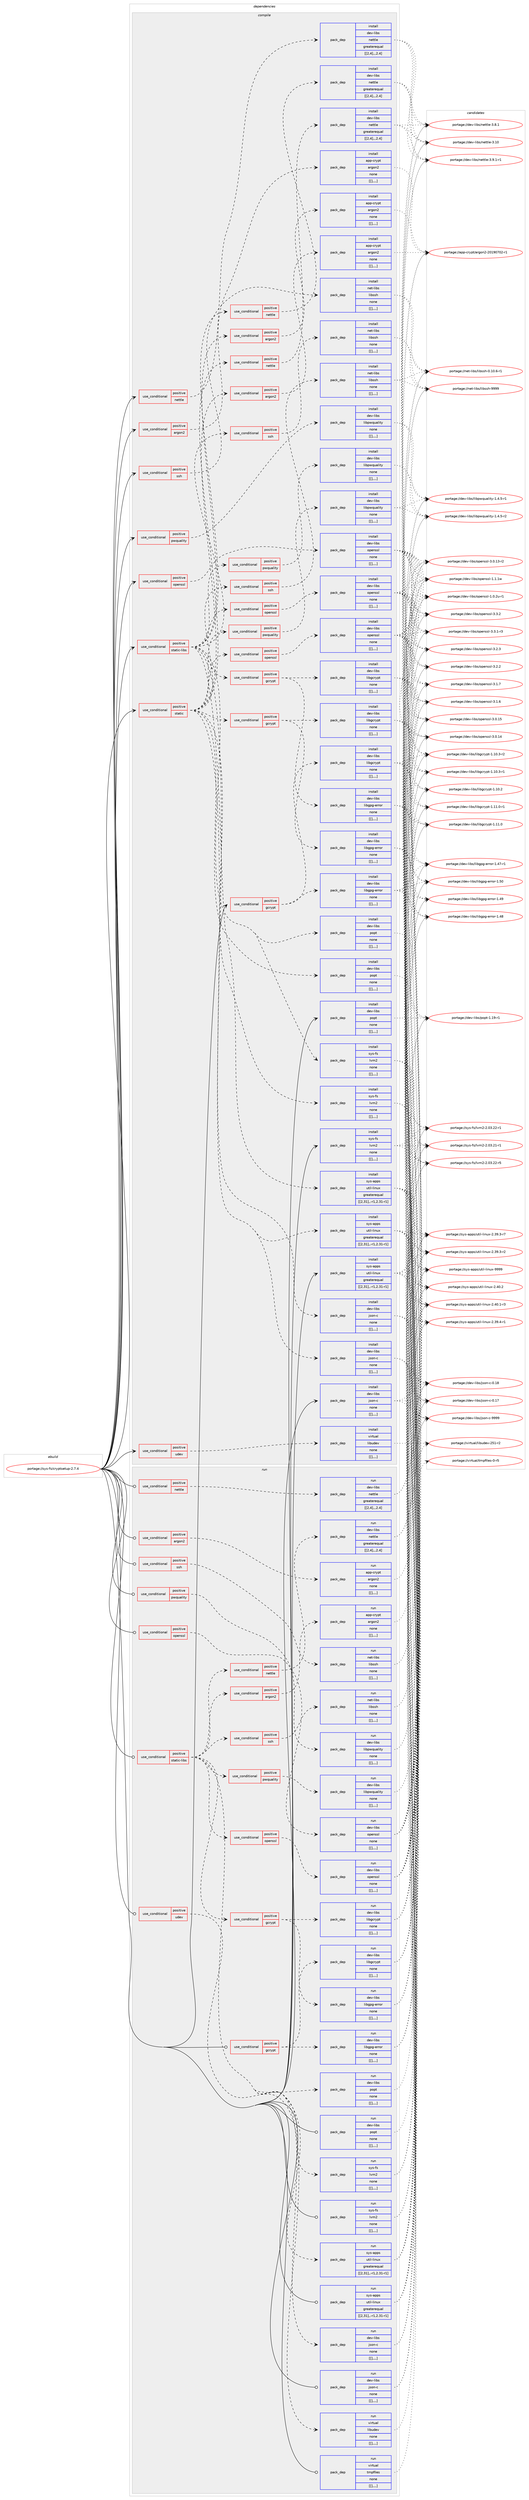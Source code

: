 digraph prolog {

# *************
# Graph options
# *************

newrank=true;
concentrate=true;
compound=true;
graph [rankdir=LR,fontname=Helvetica,fontsize=10,ranksep=1.5];#, ranksep=2.5, nodesep=0.2];
edge  [arrowhead=vee];
node  [fontname=Helvetica,fontsize=10];

# **********
# The ebuild
# **********

subgraph cluster_leftcol {
color=gray;
label=<<i>ebuild</i>>;
id [label="portage://sys-fs/cryptsetup-2.7.4", color=red, width=4, href="../sys-fs/cryptsetup-2.7.4.svg"];
}

# ****************
# The dependencies
# ****************

subgraph cluster_midcol {
color=gray;
label=<<i>dependencies</i>>;
subgraph cluster_compile {
fillcolor="#eeeeee";
style=filled;
label=<<i>compile</i>>;
subgraph cond122900 {
dependency459592 [label=<<TABLE BORDER="0" CELLBORDER="1" CELLSPACING="0" CELLPADDING="4"><TR><TD ROWSPAN="3" CELLPADDING="10">use_conditional</TD></TR><TR><TD>positive</TD></TR><TR><TD>argon2</TD></TR></TABLE>>, shape=none, color=red];
subgraph pack333503 {
dependency459750 [label=<<TABLE BORDER="0" CELLBORDER="1" CELLSPACING="0" CELLPADDING="4" WIDTH="220"><TR><TD ROWSPAN="6" CELLPADDING="30">pack_dep</TD></TR><TR><TD WIDTH="110">install</TD></TR><TR><TD>app-crypt</TD></TR><TR><TD>argon2</TD></TR><TR><TD>none</TD></TR><TR><TD>[[],,,,]</TD></TR></TABLE>>, shape=none, color=blue];
}
dependency459592:e -> dependency459750:w [weight=20,style="dashed",arrowhead="vee"];
}
id:e -> dependency459592:w [weight=20,style="solid",arrowhead="vee"];
subgraph cond122961 {
dependency459816 [label=<<TABLE BORDER="0" CELLBORDER="1" CELLSPACING="0" CELLPADDING="4"><TR><TD ROWSPAN="3" CELLPADDING="10">use_conditional</TD></TR><TR><TD>positive</TD></TR><TR><TD>gcrypt</TD></TR></TABLE>>, shape=none, color=red];
subgraph pack333622 {
dependency459916 [label=<<TABLE BORDER="0" CELLBORDER="1" CELLSPACING="0" CELLPADDING="4" WIDTH="220"><TR><TD ROWSPAN="6" CELLPADDING="30">pack_dep</TD></TR><TR><TD WIDTH="110">install</TD></TR><TR><TD>dev-libs</TD></TR><TR><TD>libgcrypt</TD></TR><TR><TD>none</TD></TR><TR><TD>[[],,,,]</TD></TR></TABLE>>, shape=none, color=blue];
}
dependency459816:e -> dependency459916:w [weight=20,style="dashed",arrowhead="vee"];
subgraph pack333695 {
dependency459938 [label=<<TABLE BORDER="0" CELLBORDER="1" CELLSPACING="0" CELLPADDING="4" WIDTH="220"><TR><TD ROWSPAN="6" CELLPADDING="30">pack_dep</TD></TR><TR><TD WIDTH="110">install</TD></TR><TR><TD>dev-libs</TD></TR><TR><TD>libgpg-error</TD></TR><TR><TD>none</TD></TR><TR><TD>[[],,,,]</TD></TR></TABLE>>, shape=none, color=blue];
}
dependency459816:e -> dependency459938:w [weight=20,style="dashed",arrowhead="vee"];
}
id:e -> dependency459816:w [weight=20,style="solid",arrowhead="vee"];
subgraph cond123009 {
dependency459960 [label=<<TABLE BORDER="0" CELLBORDER="1" CELLSPACING="0" CELLPADDING="4"><TR><TD ROWSPAN="3" CELLPADDING="10">use_conditional</TD></TR><TR><TD>positive</TD></TR><TR><TD>nettle</TD></TR></TABLE>>, shape=none, color=red];
subgraph pack333714 {
dependency459962 [label=<<TABLE BORDER="0" CELLBORDER="1" CELLSPACING="0" CELLPADDING="4" WIDTH="220"><TR><TD ROWSPAN="6" CELLPADDING="30">pack_dep</TD></TR><TR><TD WIDTH="110">install</TD></TR><TR><TD>dev-libs</TD></TR><TR><TD>nettle</TD></TR><TR><TD>greaterequal</TD></TR><TR><TD>[[2,4],,,2.4]</TD></TR></TABLE>>, shape=none, color=blue];
}
dependency459960:e -> dependency459962:w [weight=20,style="dashed",arrowhead="vee"];
}
id:e -> dependency459960:w [weight=20,style="solid",arrowhead="vee"];
subgraph cond123012 {
dependency459968 [label=<<TABLE BORDER="0" CELLBORDER="1" CELLSPACING="0" CELLPADDING="4"><TR><TD ROWSPAN="3" CELLPADDING="10">use_conditional</TD></TR><TR><TD>positive</TD></TR><TR><TD>openssl</TD></TR></TABLE>>, shape=none, color=red];
subgraph pack333754 {
dependency460039 [label=<<TABLE BORDER="0" CELLBORDER="1" CELLSPACING="0" CELLPADDING="4" WIDTH="220"><TR><TD ROWSPAN="6" CELLPADDING="30">pack_dep</TD></TR><TR><TD WIDTH="110">install</TD></TR><TR><TD>dev-libs</TD></TR><TR><TD>openssl</TD></TR><TR><TD>none</TD></TR><TR><TD>[[],,,,]</TD></TR></TABLE>>, shape=none, color=blue];
}
dependency459968:e -> dependency460039:w [weight=20,style="dashed",arrowhead="vee"];
}
id:e -> dependency459968:w [weight=20,style="solid",arrowhead="vee"];
subgraph cond123037 {
dependency460096 [label=<<TABLE BORDER="0" CELLBORDER="1" CELLSPACING="0" CELLPADDING="4"><TR><TD ROWSPAN="3" CELLPADDING="10">use_conditional</TD></TR><TR><TD>positive</TD></TR><TR><TD>pwquality</TD></TR></TABLE>>, shape=none, color=red];
subgraph pack333812 {
dependency460100 [label=<<TABLE BORDER="0" CELLBORDER="1" CELLSPACING="0" CELLPADDING="4" WIDTH="220"><TR><TD ROWSPAN="6" CELLPADDING="30">pack_dep</TD></TR><TR><TD WIDTH="110">install</TD></TR><TR><TD>dev-libs</TD></TR><TR><TD>libpwquality</TD></TR><TR><TD>none</TD></TR><TR><TD>[[],,,,]</TD></TR></TABLE>>, shape=none, color=blue];
}
dependency460096:e -> dependency460100:w [weight=20,style="dashed",arrowhead="vee"];
}
id:e -> dependency460096:w [weight=20,style="solid",arrowhead="vee"];
subgraph cond123055 {
dependency460119 [label=<<TABLE BORDER="0" CELLBORDER="1" CELLSPACING="0" CELLPADDING="4"><TR><TD ROWSPAN="3" CELLPADDING="10">use_conditional</TD></TR><TR><TD>positive</TD></TR><TR><TD>ssh</TD></TR></TABLE>>, shape=none, color=red];
subgraph pack333827 {
dependency460122 [label=<<TABLE BORDER="0" CELLBORDER="1" CELLSPACING="0" CELLPADDING="4" WIDTH="220"><TR><TD ROWSPAN="6" CELLPADDING="30">pack_dep</TD></TR><TR><TD WIDTH="110">install</TD></TR><TR><TD>net-libs</TD></TR><TR><TD>libssh</TD></TR><TR><TD>none</TD></TR><TR><TD>[[],,,,]</TD></TR></TABLE>>, shape=none, color=blue];
}
dependency460119:e -> dependency460122:w [weight=20,style="dashed",arrowhead="vee"];
}
id:e -> dependency460119:w [weight=20,style="solid",arrowhead="vee"];
subgraph cond123056 {
dependency460128 [label=<<TABLE BORDER="0" CELLBORDER="1" CELLSPACING="0" CELLPADDING="4"><TR><TD ROWSPAN="3" CELLPADDING="10">use_conditional</TD></TR><TR><TD>positive</TD></TR><TR><TD>static</TD></TR></TABLE>>, shape=none, color=red];
subgraph pack333834 {
dependency460131 [label=<<TABLE BORDER="0" CELLBORDER="1" CELLSPACING="0" CELLPADDING="4" WIDTH="220"><TR><TD ROWSPAN="6" CELLPADDING="30">pack_dep</TD></TR><TR><TD WIDTH="110">install</TD></TR><TR><TD>dev-libs</TD></TR><TR><TD>json-c</TD></TR><TR><TD>none</TD></TR><TR><TD>[[],,,,]</TD></TR></TABLE>>, shape=none, color=blue];
}
dependency460128:e -> dependency460131:w [weight=20,style="dashed",arrowhead="vee"];
subgraph pack333839 {
dependency460135 [label=<<TABLE BORDER="0" CELLBORDER="1" CELLSPACING="0" CELLPADDING="4" WIDTH="220"><TR><TD ROWSPAN="6" CELLPADDING="30">pack_dep</TD></TR><TR><TD WIDTH="110">install</TD></TR><TR><TD>dev-libs</TD></TR><TR><TD>popt</TD></TR><TR><TD>none</TD></TR><TR><TD>[[],,,,]</TD></TR></TABLE>>, shape=none, color=blue];
}
dependency460128:e -> dependency460135:w [weight=20,style="dashed",arrowhead="vee"];
subgraph pack333855 {
dependency460170 [label=<<TABLE BORDER="0" CELLBORDER="1" CELLSPACING="0" CELLPADDING="4" WIDTH="220"><TR><TD ROWSPAN="6" CELLPADDING="30">pack_dep</TD></TR><TR><TD WIDTH="110">install</TD></TR><TR><TD>sys-apps</TD></TR><TR><TD>util-linux</TD></TR><TR><TD>greaterequal</TD></TR><TR><TD>[[2,31],,-r1,2.31-r1]</TD></TR></TABLE>>, shape=none, color=blue];
}
dependency460128:e -> dependency460170:w [weight=20,style="dashed",arrowhead="vee"];
subgraph cond123073 {
dependency460234 [label=<<TABLE BORDER="0" CELLBORDER="1" CELLSPACING="0" CELLPADDING="4"><TR><TD ROWSPAN="3" CELLPADDING="10">use_conditional</TD></TR><TR><TD>positive</TD></TR><TR><TD>argon2</TD></TR></TABLE>>, shape=none, color=red];
subgraph pack333940 {
dependency460284 [label=<<TABLE BORDER="0" CELLBORDER="1" CELLSPACING="0" CELLPADDING="4" WIDTH="220"><TR><TD ROWSPAN="6" CELLPADDING="30">pack_dep</TD></TR><TR><TD WIDTH="110">install</TD></TR><TR><TD>app-crypt</TD></TR><TR><TD>argon2</TD></TR><TR><TD>none</TD></TR><TR><TD>[[],,,,]</TD></TR></TABLE>>, shape=none, color=blue];
}
dependency460234:e -> dependency460284:w [weight=20,style="dashed",arrowhead="vee"];
}
dependency460128:e -> dependency460234:w [weight=20,style="dashed",arrowhead="vee"];
subgraph cond123093 {
dependency460300 [label=<<TABLE BORDER="0" CELLBORDER="1" CELLSPACING="0" CELLPADDING="4"><TR><TD ROWSPAN="3" CELLPADDING="10">use_conditional</TD></TR><TR><TD>positive</TD></TR><TR><TD>gcrypt</TD></TR></TABLE>>, shape=none, color=red];
subgraph pack333962 {
dependency460317 [label=<<TABLE BORDER="0" CELLBORDER="1" CELLSPACING="0" CELLPADDING="4" WIDTH="220"><TR><TD ROWSPAN="6" CELLPADDING="30">pack_dep</TD></TR><TR><TD WIDTH="110">install</TD></TR><TR><TD>dev-libs</TD></TR><TR><TD>libgcrypt</TD></TR><TR><TD>none</TD></TR><TR><TD>[[],,,,]</TD></TR></TABLE>>, shape=none, color=blue];
}
dependency460300:e -> dependency460317:w [weight=20,style="dashed",arrowhead="vee"];
subgraph pack334017 {
dependency460382 [label=<<TABLE BORDER="0" CELLBORDER="1" CELLSPACING="0" CELLPADDING="4" WIDTH="220"><TR><TD ROWSPAN="6" CELLPADDING="30">pack_dep</TD></TR><TR><TD WIDTH="110">install</TD></TR><TR><TD>dev-libs</TD></TR><TR><TD>libgpg-error</TD></TR><TR><TD>none</TD></TR><TR><TD>[[],,,,]</TD></TR></TABLE>>, shape=none, color=blue];
}
dependency460300:e -> dependency460382:w [weight=20,style="dashed",arrowhead="vee"];
}
dependency460128:e -> dependency460300:w [weight=20,style="dashed",arrowhead="vee"];
subgraph cond123122 {
dependency460399 [label=<<TABLE BORDER="0" CELLBORDER="1" CELLSPACING="0" CELLPADDING="4"><TR><TD ROWSPAN="3" CELLPADDING="10">use_conditional</TD></TR><TR><TD>positive</TD></TR><TR><TD>nettle</TD></TR></TABLE>>, shape=none, color=red];
subgraph pack334048 {
dependency460436 [label=<<TABLE BORDER="0" CELLBORDER="1" CELLSPACING="0" CELLPADDING="4" WIDTH="220"><TR><TD ROWSPAN="6" CELLPADDING="30">pack_dep</TD></TR><TR><TD WIDTH="110">install</TD></TR><TR><TD>dev-libs</TD></TR><TR><TD>nettle</TD></TR><TR><TD>greaterequal</TD></TR><TR><TD>[[2,4],,,2.4]</TD></TR></TABLE>>, shape=none, color=blue];
}
dependency460399:e -> dependency460436:w [weight=20,style="dashed",arrowhead="vee"];
}
dependency460128:e -> dependency460399:w [weight=20,style="dashed",arrowhead="vee"];
subgraph cond123142 {
dependency460475 [label=<<TABLE BORDER="0" CELLBORDER="1" CELLSPACING="0" CELLPADDING="4"><TR><TD ROWSPAN="3" CELLPADDING="10">use_conditional</TD></TR><TR><TD>positive</TD></TR><TR><TD>openssl</TD></TR></TABLE>>, shape=none, color=red];
subgraph pack334103 {
dependency460515 [label=<<TABLE BORDER="0" CELLBORDER="1" CELLSPACING="0" CELLPADDING="4" WIDTH="220"><TR><TD ROWSPAN="6" CELLPADDING="30">pack_dep</TD></TR><TR><TD WIDTH="110">install</TD></TR><TR><TD>dev-libs</TD></TR><TR><TD>openssl</TD></TR><TR><TD>none</TD></TR><TR><TD>[[],,,,]</TD></TR></TABLE>>, shape=none, color=blue];
}
dependency460475:e -> dependency460515:w [weight=20,style="dashed",arrowhead="vee"];
}
dependency460128:e -> dependency460475:w [weight=20,style="dashed",arrowhead="vee"];
subgraph cond123158 {
dependency460568 [label=<<TABLE BORDER="0" CELLBORDER="1" CELLSPACING="0" CELLPADDING="4"><TR><TD ROWSPAN="3" CELLPADDING="10">use_conditional</TD></TR><TR><TD>positive</TD></TR><TR><TD>pwquality</TD></TR></TABLE>>, shape=none, color=red];
subgraph pack334160 {
dependency460584 [label=<<TABLE BORDER="0" CELLBORDER="1" CELLSPACING="0" CELLPADDING="4" WIDTH="220"><TR><TD ROWSPAN="6" CELLPADDING="30">pack_dep</TD></TR><TR><TD WIDTH="110">install</TD></TR><TR><TD>dev-libs</TD></TR><TR><TD>libpwquality</TD></TR><TR><TD>none</TD></TR><TR><TD>[[],,,,]</TD></TR></TABLE>>, shape=none, color=blue];
}
dependency460568:e -> dependency460584:w [weight=20,style="dashed",arrowhead="vee"];
}
dependency460128:e -> dependency460568:w [weight=20,style="dashed",arrowhead="vee"];
subgraph cond123176 {
dependency460631 [label=<<TABLE BORDER="0" CELLBORDER="1" CELLSPACING="0" CELLPADDING="4"><TR><TD ROWSPAN="3" CELLPADDING="10">use_conditional</TD></TR><TR><TD>positive</TD></TR><TR><TD>ssh</TD></TR></TABLE>>, shape=none, color=red];
subgraph pack334224 {
dependency460675 [label=<<TABLE BORDER="0" CELLBORDER="1" CELLSPACING="0" CELLPADDING="4" WIDTH="220"><TR><TD ROWSPAN="6" CELLPADDING="30">pack_dep</TD></TR><TR><TD WIDTH="110">install</TD></TR><TR><TD>net-libs</TD></TR><TR><TD>libssh</TD></TR><TR><TD>none</TD></TR><TR><TD>[[],,,,]</TD></TR></TABLE>>, shape=none, color=blue];
}
dependency460631:e -> dependency460675:w [weight=20,style="dashed",arrowhead="vee"];
}
dependency460128:e -> dependency460631:w [weight=20,style="dashed",arrowhead="vee"];
subgraph pack334239 {
dependency460687 [label=<<TABLE BORDER="0" CELLBORDER="1" CELLSPACING="0" CELLPADDING="4" WIDTH="220"><TR><TD ROWSPAN="6" CELLPADDING="30">pack_dep</TD></TR><TR><TD WIDTH="110">install</TD></TR><TR><TD>sys-fs</TD></TR><TR><TD>lvm2</TD></TR><TR><TD>none</TD></TR><TR><TD>[[],,,,]</TD></TR></TABLE>>, shape=none, color=blue];
}
dependency460128:e -> dependency460687:w [weight=20,style="dashed",arrowhead="vee"];
}
id:e -> dependency460128:w [weight=20,style="solid",arrowhead="vee"];
subgraph cond123209 {
dependency460691 [label=<<TABLE BORDER="0" CELLBORDER="1" CELLSPACING="0" CELLPADDING="4"><TR><TD ROWSPAN="3" CELLPADDING="10">use_conditional</TD></TR><TR><TD>positive</TD></TR><TR><TD>static-libs</TD></TR></TABLE>>, shape=none, color=red];
subgraph pack334244 {
dependency460722 [label=<<TABLE BORDER="0" CELLBORDER="1" CELLSPACING="0" CELLPADDING="4" WIDTH="220"><TR><TD ROWSPAN="6" CELLPADDING="30">pack_dep</TD></TR><TR><TD WIDTH="110">install</TD></TR><TR><TD>dev-libs</TD></TR><TR><TD>json-c</TD></TR><TR><TD>none</TD></TR><TR><TD>[[],,,,]</TD></TR></TABLE>>, shape=none, color=blue];
}
dependency460691:e -> dependency460722:w [weight=20,style="dashed",arrowhead="vee"];
subgraph pack334261 {
dependency460725 [label=<<TABLE BORDER="0" CELLBORDER="1" CELLSPACING="0" CELLPADDING="4" WIDTH="220"><TR><TD ROWSPAN="6" CELLPADDING="30">pack_dep</TD></TR><TR><TD WIDTH="110">install</TD></TR><TR><TD>dev-libs</TD></TR><TR><TD>popt</TD></TR><TR><TD>none</TD></TR><TR><TD>[[],,,,]</TD></TR></TABLE>>, shape=none, color=blue];
}
dependency460691:e -> dependency460725:w [weight=20,style="dashed",arrowhead="vee"];
subgraph pack334272 {
dependency460742 [label=<<TABLE BORDER="0" CELLBORDER="1" CELLSPACING="0" CELLPADDING="4" WIDTH="220"><TR><TD ROWSPAN="6" CELLPADDING="30">pack_dep</TD></TR><TR><TD WIDTH="110">install</TD></TR><TR><TD>sys-apps</TD></TR><TR><TD>util-linux</TD></TR><TR><TD>greaterequal</TD></TR><TR><TD>[[2,31],,-r1,2.31-r1]</TD></TR></TABLE>>, shape=none, color=blue];
}
dependency460691:e -> dependency460742:w [weight=20,style="dashed",arrowhead="vee"];
subgraph cond123232 {
dependency460824 [label=<<TABLE BORDER="0" CELLBORDER="1" CELLSPACING="0" CELLPADDING="4"><TR><TD ROWSPAN="3" CELLPADDING="10">use_conditional</TD></TR><TR><TD>positive</TD></TR><TR><TD>argon2</TD></TR></TABLE>>, shape=none, color=red];
subgraph pack334367 {
dependency460890 [label=<<TABLE BORDER="0" CELLBORDER="1" CELLSPACING="0" CELLPADDING="4" WIDTH="220"><TR><TD ROWSPAN="6" CELLPADDING="30">pack_dep</TD></TR><TR><TD WIDTH="110">install</TD></TR><TR><TD>app-crypt</TD></TR><TR><TD>argon2</TD></TR><TR><TD>none</TD></TR><TR><TD>[[],,,,]</TD></TR></TABLE>>, shape=none, color=blue];
}
dependency460824:e -> dependency460890:w [weight=20,style="dashed",arrowhead="vee"];
}
dependency460691:e -> dependency460824:w [weight=20,style="dashed",arrowhead="vee"];
subgraph cond123279 {
dependency460896 [label=<<TABLE BORDER="0" CELLBORDER="1" CELLSPACING="0" CELLPADDING="4"><TR><TD ROWSPAN="3" CELLPADDING="10">use_conditional</TD></TR><TR><TD>positive</TD></TR><TR><TD>gcrypt</TD></TR></TABLE>>, shape=none, color=red];
subgraph pack334391 {
dependency460930 [label=<<TABLE BORDER="0" CELLBORDER="1" CELLSPACING="0" CELLPADDING="4" WIDTH="220"><TR><TD ROWSPAN="6" CELLPADDING="30">pack_dep</TD></TR><TR><TD WIDTH="110">install</TD></TR><TR><TD>dev-libs</TD></TR><TR><TD>libgcrypt</TD></TR><TR><TD>none</TD></TR><TR><TD>[[],,,,]</TD></TR></TABLE>>, shape=none, color=blue];
}
dependency460896:e -> dependency460930:w [weight=20,style="dashed",arrowhead="vee"];
subgraph pack334428 {
dependency460960 [label=<<TABLE BORDER="0" CELLBORDER="1" CELLSPACING="0" CELLPADDING="4" WIDTH="220"><TR><TD ROWSPAN="6" CELLPADDING="30">pack_dep</TD></TR><TR><TD WIDTH="110">install</TD></TR><TR><TD>dev-libs</TD></TR><TR><TD>libgpg-error</TD></TR><TR><TD>none</TD></TR><TR><TD>[[],,,,]</TD></TR></TABLE>>, shape=none, color=blue];
}
dependency460896:e -> dependency460960:w [weight=20,style="dashed",arrowhead="vee"];
}
dependency460691:e -> dependency460896:w [weight=20,style="dashed",arrowhead="vee"];
subgraph cond123299 {
dependency460997 [label=<<TABLE BORDER="0" CELLBORDER="1" CELLSPACING="0" CELLPADDING="4"><TR><TD ROWSPAN="3" CELLPADDING="10">use_conditional</TD></TR><TR><TD>positive</TD></TR><TR><TD>nettle</TD></TR></TABLE>>, shape=none, color=red];
subgraph pack334454 {
dependency461000 [label=<<TABLE BORDER="0" CELLBORDER="1" CELLSPACING="0" CELLPADDING="4" WIDTH="220"><TR><TD ROWSPAN="6" CELLPADDING="30">pack_dep</TD></TR><TR><TD WIDTH="110">install</TD></TR><TR><TD>dev-libs</TD></TR><TR><TD>nettle</TD></TR><TR><TD>greaterequal</TD></TR><TR><TD>[[2,4],,,2.4]</TD></TR></TABLE>>, shape=none, color=blue];
}
dependency460997:e -> dependency461000:w [weight=20,style="dashed",arrowhead="vee"];
}
dependency460691:e -> dependency460997:w [weight=20,style="dashed",arrowhead="vee"];
subgraph cond123303 {
dependency461005 [label=<<TABLE BORDER="0" CELLBORDER="1" CELLSPACING="0" CELLPADDING="4"><TR><TD ROWSPAN="3" CELLPADDING="10">use_conditional</TD></TR><TR><TD>positive</TD></TR><TR><TD>openssl</TD></TR></TABLE>>, shape=none, color=red];
subgraph pack334484 {
dependency461037 [label=<<TABLE BORDER="0" CELLBORDER="1" CELLSPACING="0" CELLPADDING="4" WIDTH="220"><TR><TD ROWSPAN="6" CELLPADDING="30">pack_dep</TD></TR><TR><TD WIDTH="110">install</TD></TR><TR><TD>dev-libs</TD></TR><TR><TD>openssl</TD></TR><TR><TD>none</TD></TR><TR><TD>[[],,,,]</TD></TR></TABLE>>, shape=none, color=blue];
}
dependency461005:e -> dependency461037:w [weight=20,style="dashed",arrowhead="vee"];
}
dependency460691:e -> dependency461005:w [weight=20,style="dashed",arrowhead="vee"];
subgraph cond123313 {
dependency461086 [label=<<TABLE BORDER="0" CELLBORDER="1" CELLSPACING="0" CELLPADDING="4"><TR><TD ROWSPAN="3" CELLPADDING="10">use_conditional</TD></TR><TR><TD>positive</TD></TR><TR><TD>pwquality</TD></TR></TABLE>>, shape=none, color=red];
subgraph pack334531 {
dependency461110 [label=<<TABLE BORDER="0" CELLBORDER="1" CELLSPACING="0" CELLPADDING="4" WIDTH="220"><TR><TD ROWSPAN="6" CELLPADDING="30">pack_dep</TD></TR><TR><TD WIDTH="110">install</TD></TR><TR><TD>dev-libs</TD></TR><TR><TD>libpwquality</TD></TR><TR><TD>none</TD></TR><TR><TD>[[],,,,]</TD></TR></TABLE>>, shape=none, color=blue];
}
dependency461086:e -> dependency461110:w [weight=20,style="dashed",arrowhead="vee"];
}
dependency460691:e -> dependency461086:w [weight=20,style="dashed",arrowhead="vee"];
subgraph cond123338 {
dependency461128 [label=<<TABLE BORDER="0" CELLBORDER="1" CELLSPACING="0" CELLPADDING="4"><TR><TD ROWSPAN="3" CELLPADDING="10">use_conditional</TD></TR><TR><TD>positive</TD></TR><TR><TD>ssh</TD></TR></TABLE>>, shape=none, color=red];
subgraph pack334565 {
dependency461196 [label=<<TABLE BORDER="0" CELLBORDER="1" CELLSPACING="0" CELLPADDING="4" WIDTH="220"><TR><TD ROWSPAN="6" CELLPADDING="30">pack_dep</TD></TR><TR><TD WIDTH="110">install</TD></TR><TR><TD>net-libs</TD></TR><TR><TD>libssh</TD></TR><TR><TD>none</TD></TR><TR><TD>[[],,,,]</TD></TR></TABLE>>, shape=none, color=blue];
}
dependency461128:e -> dependency461196:w [weight=20,style="dashed",arrowhead="vee"];
}
dependency460691:e -> dependency461128:w [weight=20,style="dashed",arrowhead="vee"];
subgraph pack334608 {
dependency461232 [label=<<TABLE BORDER="0" CELLBORDER="1" CELLSPACING="0" CELLPADDING="4" WIDTH="220"><TR><TD ROWSPAN="6" CELLPADDING="30">pack_dep</TD></TR><TR><TD WIDTH="110">install</TD></TR><TR><TD>sys-fs</TD></TR><TR><TD>lvm2</TD></TR><TR><TD>none</TD></TR><TR><TD>[[],,,,]</TD></TR></TABLE>>, shape=none, color=blue];
}
dependency460691:e -> dependency461232:w [weight=20,style="dashed",arrowhead="vee"];
}
id:e -> dependency460691:w [weight=20,style="solid",arrowhead="vee"];
subgraph cond123376 {
dependency461273 [label=<<TABLE BORDER="0" CELLBORDER="1" CELLSPACING="0" CELLPADDING="4"><TR><TD ROWSPAN="3" CELLPADDING="10">use_conditional</TD></TR><TR><TD>positive</TD></TR><TR><TD>udev</TD></TR></TABLE>>, shape=none, color=red];
subgraph pack334652 {
dependency461293 [label=<<TABLE BORDER="0" CELLBORDER="1" CELLSPACING="0" CELLPADDING="4" WIDTH="220"><TR><TD ROWSPAN="6" CELLPADDING="30">pack_dep</TD></TR><TR><TD WIDTH="110">install</TD></TR><TR><TD>virtual</TD></TR><TR><TD>libudev</TD></TR><TR><TD>none</TD></TR><TR><TD>[[],,,,]</TD></TR></TABLE>>, shape=none, color=blue];
}
dependency461273:e -> dependency461293:w [weight=20,style="dashed",arrowhead="vee"];
}
id:e -> dependency461273:w [weight=20,style="solid",arrowhead="vee"];
subgraph pack334672 {
dependency461329 [label=<<TABLE BORDER="0" CELLBORDER="1" CELLSPACING="0" CELLPADDING="4" WIDTH="220"><TR><TD ROWSPAN="6" CELLPADDING="30">pack_dep</TD></TR><TR><TD WIDTH="110">install</TD></TR><TR><TD>dev-libs</TD></TR><TR><TD>json-c</TD></TR><TR><TD>none</TD></TR><TR><TD>[[],,,,]</TD></TR></TABLE>>, shape=none, color=blue];
}
id:e -> dependency461329:w [weight=20,style="solid",arrowhead="vee"];
subgraph pack334690 {
dependency461356 [label=<<TABLE BORDER="0" CELLBORDER="1" CELLSPACING="0" CELLPADDING="4" WIDTH="220"><TR><TD ROWSPAN="6" CELLPADDING="30">pack_dep</TD></TR><TR><TD WIDTH="110">install</TD></TR><TR><TD>dev-libs</TD></TR><TR><TD>popt</TD></TR><TR><TD>none</TD></TR><TR><TD>[[],,,,]</TD></TR></TABLE>>, shape=none, color=blue];
}
id:e -> dependency461356:w [weight=20,style="solid",arrowhead="vee"];
subgraph pack334723 {
dependency461418 [label=<<TABLE BORDER="0" CELLBORDER="1" CELLSPACING="0" CELLPADDING="4" WIDTH="220"><TR><TD ROWSPAN="6" CELLPADDING="30">pack_dep</TD></TR><TR><TD WIDTH="110">install</TD></TR><TR><TD>sys-apps</TD></TR><TR><TD>util-linux</TD></TR><TR><TD>greaterequal</TD></TR><TR><TD>[[2,31],,-r1,2.31-r1]</TD></TR></TABLE>>, shape=none, color=blue];
}
id:e -> dependency461418:w [weight=20,style="solid",arrowhead="vee"];
subgraph pack334771 {
dependency461459 [label=<<TABLE BORDER="0" CELLBORDER="1" CELLSPACING="0" CELLPADDING="4" WIDTH="220"><TR><TD ROWSPAN="6" CELLPADDING="30">pack_dep</TD></TR><TR><TD WIDTH="110">install</TD></TR><TR><TD>sys-fs</TD></TR><TR><TD>lvm2</TD></TR><TR><TD>none</TD></TR><TR><TD>[[],,,,]</TD></TR></TABLE>>, shape=none, color=blue];
}
id:e -> dependency461459:w [weight=20,style="solid",arrowhead="vee"];
}
subgraph cluster_compileandrun {
fillcolor="#eeeeee";
style=filled;
label=<<i>compile and run</i>>;
}
subgraph cluster_run {
fillcolor="#eeeeee";
style=filled;
label=<<i>run</i>>;
subgraph cond123444 {
dependency461489 [label=<<TABLE BORDER="0" CELLBORDER="1" CELLSPACING="0" CELLPADDING="4"><TR><TD ROWSPAN="3" CELLPADDING="10">use_conditional</TD></TR><TR><TD>positive</TD></TR><TR><TD>argon2</TD></TR></TABLE>>, shape=none, color=red];
subgraph pack334794 {
dependency461506 [label=<<TABLE BORDER="0" CELLBORDER="1" CELLSPACING="0" CELLPADDING="4" WIDTH="220"><TR><TD ROWSPAN="6" CELLPADDING="30">pack_dep</TD></TR><TR><TD WIDTH="110">run</TD></TR><TR><TD>app-crypt</TD></TR><TR><TD>argon2</TD></TR><TR><TD>none</TD></TR><TR><TD>[[],,,,]</TD></TR></TABLE>>, shape=none, color=blue];
}
dependency461489:e -> dependency461506:w [weight=20,style="dashed",arrowhead="vee"];
}
id:e -> dependency461489:w [weight=20,style="solid",arrowhead="odot"];
subgraph cond123470 {
dependency461545 [label=<<TABLE BORDER="0" CELLBORDER="1" CELLSPACING="0" CELLPADDING="4"><TR><TD ROWSPAN="3" CELLPADDING="10">use_conditional</TD></TR><TR><TD>positive</TD></TR><TR><TD>gcrypt</TD></TR></TABLE>>, shape=none, color=red];
subgraph pack334828 {
dependency461546 [label=<<TABLE BORDER="0" CELLBORDER="1" CELLSPACING="0" CELLPADDING="4" WIDTH="220"><TR><TD ROWSPAN="6" CELLPADDING="30">pack_dep</TD></TR><TR><TD WIDTH="110">run</TD></TR><TR><TD>dev-libs</TD></TR><TR><TD>libgcrypt</TD></TR><TR><TD>none</TD></TR><TR><TD>[[],,,,]</TD></TR></TABLE>>, shape=none, color=blue];
}
dependency461545:e -> dependency461546:w [weight=20,style="dashed",arrowhead="vee"];
subgraph pack334829 {
dependency461558 [label=<<TABLE BORDER="0" CELLBORDER="1" CELLSPACING="0" CELLPADDING="4" WIDTH="220"><TR><TD ROWSPAN="6" CELLPADDING="30">pack_dep</TD></TR><TR><TD WIDTH="110">run</TD></TR><TR><TD>dev-libs</TD></TR><TR><TD>libgpg-error</TD></TR><TR><TD>none</TD></TR><TR><TD>[[],,,,]</TD></TR></TABLE>>, shape=none, color=blue];
}
dependency461545:e -> dependency461558:w [weight=20,style="dashed",arrowhead="vee"];
}
id:e -> dependency461545:w [weight=20,style="solid",arrowhead="odot"];
subgraph cond123492 {
dependency461684 [label=<<TABLE BORDER="0" CELLBORDER="1" CELLSPACING="0" CELLPADDING="4"><TR><TD ROWSPAN="3" CELLPADDING="10">use_conditional</TD></TR><TR><TD>positive</TD></TR><TR><TD>nettle</TD></TR></TABLE>>, shape=none, color=red];
subgraph pack334915 {
dependency461686 [label=<<TABLE BORDER="0" CELLBORDER="1" CELLSPACING="0" CELLPADDING="4" WIDTH="220"><TR><TD ROWSPAN="6" CELLPADDING="30">pack_dep</TD></TR><TR><TD WIDTH="110">run</TD></TR><TR><TD>dev-libs</TD></TR><TR><TD>nettle</TD></TR><TR><TD>greaterequal</TD></TR><TR><TD>[[2,4],,,2.4]</TD></TR></TABLE>>, shape=none, color=blue];
}
dependency461684:e -> dependency461686:w [weight=20,style="dashed",arrowhead="vee"];
}
id:e -> dependency461684:w [weight=20,style="solid",arrowhead="odot"];
subgraph cond123546 {
dependency461730 [label=<<TABLE BORDER="0" CELLBORDER="1" CELLSPACING="0" CELLPADDING="4"><TR><TD ROWSPAN="3" CELLPADDING="10">use_conditional</TD></TR><TR><TD>positive</TD></TR><TR><TD>openssl</TD></TR></TABLE>>, shape=none, color=red];
subgraph pack334940 {
dependency461746 [label=<<TABLE BORDER="0" CELLBORDER="1" CELLSPACING="0" CELLPADDING="4" WIDTH="220"><TR><TD ROWSPAN="6" CELLPADDING="30">pack_dep</TD></TR><TR><TD WIDTH="110">run</TD></TR><TR><TD>dev-libs</TD></TR><TR><TD>openssl</TD></TR><TR><TD>none</TD></TR><TR><TD>[[],,,,]</TD></TR></TABLE>>, shape=none, color=blue];
}
dependency461730:e -> dependency461746:w [weight=20,style="dashed",arrowhead="vee"];
}
id:e -> dependency461730:w [weight=20,style="solid",arrowhead="odot"];
subgraph cond123561 {
dependency461806 [label=<<TABLE BORDER="0" CELLBORDER="1" CELLSPACING="0" CELLPADDING="4"><TR><TD ROWSPAN="3" CELLPADDING="10">use_conditional</TD></TR><TR><TD>positive</TD></TR><TR><TD>pwquality</TD></TR></TABLE>>, shape=none, color=red];
subgraph pack335017 {
dependency461847 [label=<<TABLE BORDER="0" CELLBORDER="1" CELLSPACING="0" CELLPADDING="4" WIDTH="220"><TR><TD ROWSPAN="6" CELLPADDING="30">pack_dep</TD></TR><TR><TD WIDTH="110">run</TD></TR><TR><TD>dev-libs</TD></TR><TR><TD>libpwquality</TD></TR><TR><TD>none</TD></TR><TR><TD>[[],,,,]</TD></TR></TABLE>>, shape=none, color=blue];
}
dependency461806:e -> dependency461847:w [weight=20,style="dashed",arrowhead="vee"];
}
id:e -> dependency461806:w [weight=20,style="solid",arrowhead="odot"];
subgraph cond123594 {
dependency461865 [label=<<TABLE BORDER="0" CELLBORDER="1" CELLSPACING="0" CELLPADDING="4"><TR><TD ROWSPAN="3" CELLPADDING="10">use_conditional</TD></TR><TR><TD>positive</TD></TR><TR><TD>ssh</TD></TR></TABLE>>, shape=none, color=red];
subgraph pack335026 {
dependency461909 [label=<<TABLE BORDER="0" CELLBORDER="1" CELLSPACING="0" CELLPADDING="4" WIDTH="220"><TR><TD ROWSPAN="6" CELLPADDING="30">pack_dep</TD></TR><TR><TD WIDTH="110">run</TD></TR><TR><TD>net-libs</TD></TR><TR><TD>libssh</TD></TR><TR><TD>none</TD></TR><TR><TD>[[],,,,]</TD></TR></TABLE>>, shape=none, color=blue];
}
dependency461865:e -> dependency461909:w [weight=20,style="dashed",arrowhead="vee"];
}
id:e -> dependency461865:w [weight=20,style="solid",arrowhead="odot"];
subgraph cond123623 {
dependency461923 [label=<<TABLE BORDER="0" CELLBORDER="1" CELLSPACING="0" CELLPADDING="4"><TR><TD ROWSPAN="3" CELLPADDING="10">use_conditional</TD></TR><TR><TD>positive</TD></TR><TR><TD>static-libs</TD></TR></TABLE>>, shape=none, color=red];
subgraph pack335071 {
dependency461943 [label=<<TABLE BORDER="0" CELLBORDER="1" CELLSPACING="0" CELLPADDING="4" WIDTH="220"><TR><TD ROWSPAN="6" CELLPADDING="30">pack_dep</TD></TR><TR><TD WIDTH="110">run</TD></TR><TR><TD>dev-libs</TD></TR><TR><TD>json-c</TD></TR><TR><TD>none</TD></TR><TR><TD>[[],,,,]</TD></TR></TABLE>>, shape=none, color=blue];
}
dependency461923:e -> dependency461943:w [weight=20,style="dashed",arrowhead="vee"];
subgraph pack335074 {
dependency462030 [label=<<TABLE BORDER="0" CELLBORDER="1" CELLSPACING="0" CELLPADDING="4" WIDTH="220"><TR><TD ROWSPAN="6" CELLPADDING="30">pack_dep</TD></TR><TR><TD WIDTH="110">run</TD></TR><TR><TD>dev-libs</TD></TR><TR><TD>popt</TD></TR><TR><TD>none</TD></TR><TR><TD>[[],,,,]</TD></TR></TABLE>>, shape=none, color=blue];
}
dependency461923:e -> dependency462030:w [weight=20,style="dashed",arrowhead="vee"];
subgraph pack335142 {
dependency462075 [label=<<TABLE BORDER="0" CELLBORDER="1" CELLSPACING="0" CELLPADDING="4" WIDTH="220"><TR><TD ROWSPAN="6" CELLPADDING="30">pack_dep</TD></TR><TR><TD WIDTH="110">run</TD></TR><TR><TD>sys-apps</TD></TR><TR><TD>util-linux</TD></TR><TR><TD>greaterequal</TD></TR><TR><TD>[[2,31],,-r1,2.31-r1]</TD></TR></TABLE>>, shape=none, color=blue];
}
dependency461923:e -> dependency462075:w [weight=20,style="dashed",arrowhead="vee"];
subgraph cond123673 {
dependency462109 [label=<<TABLE BORDER="0" CELLBORDER="1" CELLSPACING="0" CELLPADDING="4"><TR><TD ROWSPAN="3" CELLPADDING="10">use_conditional</TD></TR><TR><TD>positive</TD></TR><TR><TD>argon2</TD></TR></TABLE>>, shape=none, color=red];
subgraph pack335194 {
dependency462138 [label=<<TABLE BORDER="0" CELLBORDER="1" CELLSPACING="0" CELLPADDING="4" WIDTH="220"><TR><TD ROWSPAN="6" CELLPADDING="30">pack_dep</TD></TR><TR><TD WIDTH="110">run</TD></TR><TR><TD>app-crypt</TD></TR><TR><TD>argon2</TD></TR><TR><TD>none</TD></TR><TR><TD>[[],,,,]</TD></TR></TABLE>>, shape=none, color=blue];
}
dependency462109:e -> dependency462138:w [weight=20,style="dashed",arrowhead="vee"];
}
dependency461923:e -> dependency462109:w [weight=20,style="dashed",arrowhead="vee"];
subgraph cond123693 {
dependency462190 [label=<<TABLE BORDER="0" CELLBORDER="1" CELLSPACING="0" CELLPADDING="4"><TR><TD ROWSPAN="3" CELLPADDING="10">use_conditional</TD></TR><TR><TD>positive</TD></TR><TR><TD>gcrypt</TD></TR></TABLE>>, shape=none, color=red];
subgraph pack335267 {
dependency462233 [label=<<TABLE BORDER="0" CELLBORDER="1" CELLSPACING="0" CELLPADDING="4" WIDTH="220"><TR><TD ROWSPAN="6" CELLPADDING="30">pack_dep</TD></TR><TR><TD WIDTH="110">run</TD></TR><TR><TD>dev-libs</TD></TR><TR><TD>libgcrypt</TD></TR><TR><TD>none</TD></TR><TR><TD>[[],,,,]</TD></TR></TABLE>>, shape=none, color=blue];
}
dependency462190:e -> dependency462233:w [weight=20,style="dashed",arrowhead="vee"];
subgraph pack335268 {
dependency462236 [label=<<TABLE BORDER="0" CELLBORDER="1" CELLSPACING="0" CELLPADDING="4" WIDTH="220"><TR><TD ROWSPAN="6" CELLPADDING="30">pack_dep</TD></TR><TR><TD WIDTH="110">run</TD></TR><TR><TD>dev-libs</TD></TR><TR><TD>libgpg-error</TD></TR><TR><TD>none</TD></TR><TR><TD>[[],,,,]</TD></TR></TABLE>>, shape=none, color=blue];
}
dependency462190:e -> dependency462236:w [weight=20,style="dashed",arrowhead="vee"];
}
dependency461923:e -> dependency462190:w [weight=20,style="dashed",arrowhead="vee"];
subgraph cond123719 {
dependency462268 [label=<<TABLE BORDER="0" CELLBORDER="1" CELLSPACING="0" CELLPADDING="4"><TR><TD ROWSPAN="3" CELLPADDING="10">use_conditional</TD></TR><TR><TD>positive</TD></TR><TR><TD>nettle</TD></TR></TABLE>>, shape=none, color=red];
subgraph pack335350 {
dependency462356 [label=<<TABLE BORDER="0" CELLBORDER="1" CELLSPACING="0" CELLPADDING="4" WIDTH="220"><TR><TD ROWSPAN="6" CELLPADDING="30">pack_dep</TD></TR><TR><TD WIDTH="110">run</TD></TR><TR><TD>dev-libs</TD></TR><TR><TD>nettle</TD></TR><TR><TD>greaterequal</TD></TR><TR><TD>[[2,4],,,2.4]</TD></TR></TABLE>>, shape=none, color=blue];
}
dependency462268:e -> dependency462356:w [weight=20,style="dashed",arrowhead="vee"];
}
dependency461923:e -> dependency462268:w [weight=20,style="dashed",arrowhead="vee"];
subgraph cond123756 {
dependency462375 [label=<<TABLE BORDER="0" CELLBORDER="1" CELLSPACING="0" CELLPADDING="4"><TR><TD ROWSPAN="3" CELLPADDING="10">use_conditional</TD></TR><TR><TD>positive</TD></TR><TR><TD>openssl</TD></TR></TABLE>>, shape=none, color=red];
subgraph pack335371 {
dependency462396 [label=<<TABLE BORDER="0" CELLBORDER="1" CELLSPACING="0" CELLPADDING="4" WIDTH="220"><TR><TD ROWSPAN="6" CELLPADDING="30">pack_dep</TD></TR><TR><TD WIDTH="110">run</TD></TR><TR><TD>dev-libs</TD></TR><TR><TD>openssl</TD></TR><TR><TD>none</TD></TR><TR><TD>[[],,,,]</TD></TR></TABLE>>, shape=none, color=blue];
}
dependency462375:e -> dependency462396:w [weight=20,style="dashed",arrowhead="vee"];
}
dependency461923:e -> dependency462375:w [weight=20,style="dashed",arrowhead="vee"];
subgraph cond123775 {
dependency462448 [label=<<TABLE BORDER="0" CELLBORDER="1" CELLSPACING="0" CELLPADDING="4"><TR><TD ROWSPAN="3" CELLPADDING="10">use_conditional</TD></TR><TR><TD>positive</TD></TR><TR><TD>pwquality</TD></TR></TABLE>>, shape=none, color=red];
subgraph pack335442 {
dependency462499 [label=<<TABLE BORDER="0" CELLBORDER="1" CELLSPACING="0" CELLPADDING="4" WIDTH="220"><TR><TD ROWSPAN="6" CELLPADDING="30">pack_dep</TD></TR><TR><TD WIDTH="110">run</TD></TR><TR><TD>dev-libs</TD></TR><TR><TD>libpwquality</TD></TR><TR><TD>none</TD></TR><TR><TD>[[],,,,]</TD></TR></TABLE>>, shape=none, color=blue];
}
dependency462448:e -> dependency462499:w [weight=20,style="dashed",arrowhead="vee"];
}
dependency461923:e -> dependency462448:w [weight=20,style="dashed",arrowhead="vee"];
subgraph cond123785 {
dependency462529 [label=<<TABLE BORDER="0" CELLBORDER="1" CELLSPACING="0" CELLPADDING="4"><TR><TD ROWSPAN="3" CELLPADDING="10">use_conditional</TD></TR><TR><TD>positive</TD></TR><TR><TD>ssh</TD></TR></TABLE>>, shape=none, color=red];
subgraph pack335498 {
dependency462554 [label=<<TABLE BORDER="0" CELLBORDER="1" CELLSPACING="0" CELLPADDING="4" WIDTH="220"><TR><TD ROWSPAN="6" CELLPADDING="30">pack_dep</TD></TR><TR><TD WIDTH="110">run</TD></TR><TR><TD>net-libs</TD></TR><TR><TD>libssh</TD></TR><TR><TD>none</TD></TR><TR><TD>[[],,,,]</TD></TR></TABLE>>, shape=none, color=blue];
}
dependency462529:e -> dependency462554:w [weight=20,style="dashed",arrowhead="vee"];
}
dependency461923:e -> dependency462529:w [weight=20,style="dashed",arrowhead="vee"];
subgraph pack335511 {
dependency462569 [label=<<TABLE BORDER="0" CELLBORDER="1" CELLSPACING="0" CELLPADDING="4" WIDTH="220"><TR><TD ROWSPAN="6" CELLPADDING="30">pack_dep</TD></TR><TR><TD WIDTH="110">run</TD></TR><TR><TD>sys-fs</TD></TR><TR><TD>lvm2</TD></TR><TR><TD>none</TD></TR><TR><TD>[[],,,,]</TD></TR></TABLE>>, shape=none, color=blue];
}
dependency461923:e -> dependency462569:w [weight=20,style="dashed",arrowhead="vee"];
}
id:e -> dependency461923:w [weight=20,style="solid",arrowhead="odot"];
subgraph cond123798 {
dependency462577 [label=<<TABLE BORDER="0" CELLBORDER="1" CELLSPACING="0" CELLPADDING="4"><TR><TD ROWSPAN="3" CELLPADDING="10">use_conditional</TD></TR><TR><TD>positive</TD></TR><TR><TD>udev</TD></TR></TABLE>>, shape=none, color=red];
subgraph pack335545 {
dependency462614 [label=<<TABLE BORDER="0" CELLBORDER="1" CELLSPACING="0" CELLPADDING="4" WIDTH="220"><TR><TD ROWSPAN="6" CELLPADDING="30">pack_dep</TD></TR><TR><TD WIDTH="110">run</TD></TR><TR><TD>virtual</TD></TR><TR><TD>libudev</TD></TR><TR><TD>none</TD></TR><TR><TD>[[],,,,]</TD></TR></TABLE>>, shape=none, color=blue];
}
dependency462577:e -> dependency462614:w [weight=20,style="dashed",arrowhead="vee"];
}
id:e -> dependency462577:w [weight=20,style="solid",arrowhead="odot"];
subgraph pack335557 {
dependency462628 [label=<<TABLE BORDER="0" CELLBORDER="1" CELLSPACING="0" CELLPADDING="4" WIDTH="220"><TR><TD ROWSPAN="6" CELLPADDING="30">pack_dep</TD></TR><TR><TD WIDTH="110">run</TD></TR><TR><TD>dev-libs</TD></TR><TR><TD>json-c</TD></TR><TR><TD>none</TD></TR><TR><TD>[[],,,,]</TD></TR></TABLE>>, shape=none, color=blue];
}
id:e -> dependency462628:w [weight=20,style="solid",arrowhead="odot"];
subgraph pack335572 {
dependency462643 [label=<<TABLE BORDER="0" CELLBORDER="1" CELLSPACING="0" CELLPADDING="4" WIDTH="220"><TR><TD ROWSPAN="6" CELLPADDING="30">pack_dep</TD></TR><TR><TD WIDTH="110">run</TD></TR><TR><TD>dev-libs</TD></TR><TR><TD>popt</TD></TR><TR><TD>none</TD></TR><TR><TD>[[],,,,]</TD></TR></TABLE>>, shape=none, color=blue];
}
id:e -> dependency462643:w [weight=20,style="solid",arrowhead="odot"];
subgraph pack335591 {
dependency462656 [label=<<TABLE BORDER="0" CELLBORDER="1" CELLSPACING="0" CELLPADDING="4" WIDTH="220"><TR><TD ROWSPAN="6" CELLPADDING="30">pack_dep</TD></TR><TR><TD WIDTH="110">run</TD></TR><TR><TD>sys-apps</TD></TR><TR><TD>util-linux</TD></TR><TR><TD>greaterequal</TD></TR><TR><TD>[[2,31],,-r1,2.31-r1]</TD></TR></TABLE>>, shape=none, color=blue];
}
id:e -> dependency462656:w [weight=20,style="solid",arrowhead="odot"];
subgraph pack335634 {
dependency462709 [label=<<TABLE BORDER="0" CELLBORDER="1" CELLSPACING="0" CELLPADDING="4" WIDTH="220"><TR><TD ROWSPAN="6" CELLPADDING="30">pack_dep</TD></TR><TR><TD WIDTH="110">run</TD></TR><TR><TD>sys-fs</TD></TR><TR><TD>lvm2</TD></TR><TR><TD>none</TD></TR><TR><TD>[[],,,,]</TD></TR></TABLE>>, shape=none, color=blue];
}
id:e -> dependency462709:w [weight=20,style="solid",arrowhead="odot"];
subgraph pack335636 {
dependency462714 [label=<<TABLE BORDER="0" CELLBORDER="1" CELLSPACING="0" CELLPADDING="4" WIDTH="220"><TR><TD ROWSPAN="6" CELLPADDING="30">pack_dep</TD></TR><TR><TD WIDTH="110">run</TD></TR><TR><TD>virtual</TD></TR><TR><TD>tmpfiles</TD></TR><TR><TD>none</TD></TR><TR><TD>[[],,,,]</TD></TR></TABLE>>, shape=none, color=blue];
}
id:e -> dependency462714:w [weight=20,style="solid",arrowhead="odot"];
}
}

# **************
# The candidates
# **************

subgraph cluster_choices {
rank=same;
color=gray;
label=<<i>candidates</i>>;

subgraph choice334805 {
color=black;
nodesep=1;
choice9711211245991141211121164797114103111110504550484957485548504511449 [label="portage://app-crypt/argon2-20190702-r1", color=red, width=4,href="../app-crypt/argon2-20190702-r1.svg"];
dependency459750:e -> choice9711211245991141211121164797114103111110504550484957485548504511449:w [style=dotted,weight="100"];
}
subgraph choice334807 {
color=black;
nodesep=1;
choice1001011184510810598115471081059810399114121112116454946494946484511449 [label="portage://dev-libs/libgcrypt-1.11.0-r1", color=red, width=4,href="../dev-libs/libgcrypt-1.11.0-r1.svg"];
choice100101118451081059811547108105981039911412111211645494649494648 [label="portage://dev-libs/libgcrypt-1.11.0", color=red, width=4,href="../dev-libs/libgcrypt-1.11.0.svg"];
choice1001011184510810598115471081059810399114121112116454946494846514511450 [label="portage://dev-libs/libgcrypt-1.10.3-r2", color=red, width=4,href="../dev-libs/libgcrypt-1.10.3-r2.svg"];
choice1001011184510810598115471081059810399114121112116454946494846514511449 [label="portage://dev-libs/libgcrypt-1.10.3-r1", color=red, width=4,href="../dev-libs/libgcrypt-1.10.3-r1.svg"];
choice100101118451081059811547108105981039911412111211645494649484650 [label="portage://dev-libs/libgcrypt-1.10.2", color=red, width=4,href="../dev-libs/libgcrypt-1.10.2.svg"];
dependency459916:e -> choice1001011184510810598115471081059810399114121112116454946494946484511449:w [style=dotted,weight="100"];
dependency459916:e -> choice100101118451081059811547108105981039911412111211645494649494648:w [style=dotted,weight="100"];
dependency459916:e -> choice1001011184510810598115471081059810399114121112116454946494846514511450:w [style=dotted,weight="100"];
dependency459916:e -> choice1001011184510810598115471081059810399114121112116454946494846514511449:w [style=dotted,weight="100"];
dependency459916:e -> choice100101118451081059811547108105981039911412111211645494649484650:w [style=dotted,weight="100"];
}
subgraph choice334891 {
color=black;
nodesep=1;
choice10010111845108105981154710810598103112103451011141141111144549465348 [label="portage://dev-libs/libgpg-error-1.50", color=red, width=4,href="../dev-libs/libgpg-error-1.50.svg"];
choice10010111845108105981154710810598103112103451011141141111144549465257 [label="portage://dev-libs/libgpg-error-1.49", color=red, width=4,href="../dev-libs/libgpg-error-1.49.svg"];
choice10010111845108105981154710810598103112103451011141141111144549465256 [label="portage://dev-libs/libgpg-error-1.48", color=red, width=4,href="../dev-libs/libgpg-error-1.48.svg"];
choice100101118451081059811547108105981031121034510111411411111445494652554511449 [label="portage://dev-libs/libgpg-error-1.47-r1", color=red, width=4,href="../dev-libs/libgpg-error-1.47-r1.svg"];
dependency459938:e -> choice10010111845108105981154710810598103112103451011141141111144549465348:w [style=dotted,weight="100"];
dependency459938:e -> choice10010111845108105981154710810598103112103451011141141111144549465257:w [style=dotted,weight="100"];
dependency459938:e -> choice10010111845108105981154710810598103112103451011141141111144549465256:w [style=dotted,weight="100"];
dependency459938:e -> choice100101118451081059811547108105981031121034510111411411111445494652554511449:w [style=dotted,weight="100"];
}
subgraph choice334901 {
color=black;
nodesep=1;
choice1001011184510810598115471101011161161081014551464948 [label="portage://dev-libs/nettle-3.10", color=red, width=4,href="../dev-libs/nettle-3.10.svg"];
choice1001011184510810598115471101011161161081014551465746494511449 [label="portage://dev-libs/nettle-3.9.1-r1", color=red, width=4,href="../dev-libs/nettle-3.9.1-r1.svg"];
choice100101118451081059811547110101116116108101455146564649 [label="portage://dev-libs/nettle-3.8.1", color=red, width=4,href="../dev-libs/nettle-3.8.1.svg"];
dependency459962:e -> choice1001011184510810598115471101011161161081014551464948:w [style=dotted,weight="100"];
dependency459962:e -> choice1001011184510810598115471101011161161081014551465746494511449:w [style=dotted,weight="100"];
dependency459962:e -> choice100101118451081059811547110101116116108101455146564649:w [style=dotted,weight="100"];
}
subgraph choice334904 {
color=black;
nodesep=1;
choice100101118451081059811547111112101110115115108455146514650 [label="portage://dev-libs/openssl-3.3.2", color=red, width=4,href="../dev-libs/openssl-3.3.2.svg"];
choice1001011184510810598115471111121011101151151084551465146494511451 [label="portage://dev-libs/openssl-3.3.1-r3", color=red, width=4,href="../dev-libs/openssl-3.3.1-r3.svg"];
choice100101118451081059811547111112101110115115108455146504651 [label="portage://dev-libs/openssl-3.2.3", color=red, width=4,href="../dev-libs/openssl-3.2.3.svg"];
choice100101118451081059811547111112101110115115108455146504650 [label="portage://dev-libs/openssl-3.2.2", color=red, width=4,href="../dev-libs/openssl-3.2.2.svg"];
choice100101118451081059811547111112101110115115108455146494655 [label="portage://dev-libs/openssl-3.1.7", color=red, width=4,href="../dev-libs/openssl-3.1.7.svg"];
choice100101118451081059811547111112101110115115108455146494654 [label="portage://dev-libs/openssl-3.1.6", color=red, width=4,href="../dev-libs/openssl-3.1.6.svg"];
choice10010111845108105981154711111210111011511510845514648464953 [label="portage://dev-libs/openssl-3.0.15", color=red, width=4,href="../dev-libs/openssl-3.0.15.svg"];
choice10010111845108105981154711111210111011511510845514648464952 [label="portage://dev-libs/openssl-3.0.14", color=red, width=4,href="../dev-libs/openssl-3.0.14.svg"];
choice100101118451081059811547111112101110115115108455146484649514511450 [label="portage://dev-libs/openssl-3.0.13-r2", color=red, width=4,href="../dev-libs/openssl-3.0.13-r2.svg"];
choice100101118451081059811547111112101110115115108454946494649119 [label="portage://dev-libs/openssl-1.1.1w", color=red, width=4,href="../dev-libs/openssl-1.1.1w.svg"];
choice1001011184510810598115471111121011101151151084549464846501174511449 [label="portage://dev-libs/openssl-1.0.2u-r1", color=red, width=4,href="../dev-libs/openssl-1.0.2u-r1.svg"];
dependency460039:e -> choice100101118451081059811547111112101110115115108455146514650:w [style=dotted,weight="100"];
dependency460039:e -> choice1001011184510810598115471111121011101151151084551465146494511451:w [style=dotted,weight="100"];
dependency460039:e -> choice100101118451081059811547111112101110115115108455146504651:w [style=dotted,weight="100"];
dependency460039:e -> choice100101118451081059811547111112101110115115108455146504650:w [style=dotted,weight="100"];
dependency460039:e -> choice100101118451081059811547111112101110115115108455146494655:w [style=dotted,weight="100"];
dependency460039:e -> choice100101118451081059811547111112101110115115108455146494654:w [style=dotted,weight="100"];
dependency460039:e -> choice10010111845108105981154711111210111011511510845514648464953:w [style=dotted,weight="100"];
dependency460039:e -> choice10010111845108105981154711111210111011511510845514648464952:w [style=dotted,weight="100"];
dependency460039:e -> choice100101118451081059811547111112101110115115108455146484649514511450:w [style=dotted,weight="100"];
dependency460039:e -> choice100101118451081059811547111112101110115115108454946494649119:w [style=dotted,weight="100"];
dependency460039:e -> choice1001011184510810598115471111121011101151151084549464846501174511449:w [style=dotted,weight="100"];
}
subgraph choice334912 {
color=black;
nodesep=1;
choice10010111845108105981154710810598112119113117971081051161214549465246534511450 [label="portage://dev-libs/libpwquality-1.4.5-r2", color=red, width=4,href="../dev-libs/libpwquality-1.4.5-r2.svg"];
choice10010111845108105981154710810598112119113117971081051161214549465246534511449 [label="portage://dev-libs/libpwquality-1.4.5-r1", color=red, width=4,href="../dev-libs/libpwquality-1.4.5-r1.svg"];
dependency460100:e -> choice10010111845108105981154710810598112119113117971081051161214549465246534511450:w [style=dotted,weight="100"];
dependency460100:e -> choice10010111845108105981154710810598112119113117971081051161214549465246534511449:w [style=dotted,weight="100"];
}
subgraph choice334935 {
color=black;
nodesep=1;
choice110101116451081059811547108105981151151044557575757 [label="portage://net-libs/libssh-9999", color=red, width=4,href="../net-libs/libssh-9999.svg"];
choice11010111645108105981154710810598115115104454846494846544511449 [label="portage://net-libs/libssh-0.10.6-r1", color=red, width=4,href="../net-libs/libssh-0.10.6-r1.svg"];
dependency460122:e -> choice110101116451081059811547108105981151151044557575757:w [style=dotted,weight="100"];
dependency460122:e -> choice11010111645108105981154710810598115115104454846494846544511449:w [style=dotted,weight="100"];
}
subgraph choice334937 {
color=black;
nodesep=1;
choice10010111845108105981154710611511111045994557575757 [label="portage://dev-libs/json-c-9999", color=red, width=4,href="../dev-libs/json-c-9999.svg"];
choice10010111845108105981154710611511111045994548464956 [label="portage://dev-libs/json-c-0.18", color=red, width=4,href="../dev-libs/json-c-0.18.svg"];
choice10010111845108105981154710611511111045994548464955 [label="portage://dev-libs/json-c-0.17", color=red, width=4,href="../dev-libs/json-c-0.17.svg"];
dependency460131:e -> choice10010111845108105981154710611511111045994557575757:w [style=dotted,weight="100"];
dependency460131:e -> choice10010111845108105981154710611511111045994548464956:w [style=dotted,weight="100"];
dependency460131:e -> choice10010111845108105981154710611511111045994548464955:w [style=dotted,weight="100"];
}
subgraph choice334943 {
color=black;
nodesep=1;
choice10010111845108105981154711211111211645494649574511449 [label="portage://dev-libs/popt-1.19-r1", color=red, width=4,href="../dev-libs/popt-1.19-r1.svg"];
dependency460135:e -> choice10010111845108105981154711211111211645494649574511449:w [style=dotted,weight="100"];
}
subgraph choice334962 {
color=black;
nodesep=1;
choice115121115459711211211547117116105108451081051101171204557575757 [label="portage://sys-apps/util-linux-9999", color=red, width=4,href="../sys-apps/util-linux-9999.svg"];
choice1151211154597112112115471171161051084510810511011712045504652484650 [label="portage://sys-apps/util-linux-2.40.2", color=red, width=4,href="../sys-apps/util-linux-2.40.2.svg"];
choice11512111545971121121154711711610510845108105110117120455046524846494511451 [label="portage://sys-apps/util-linux-2.40.1-r3", color=red, width=4,href="../sys-apps/util-linux-2.40.1-r3.svg"];
choice11512111545971121121154711711610510845108105110117120455046515746524511449 [label="portage://sys-apps/util-linux-2.39.4-r1", color=red, width=4,href="../sys-apps/util-linux-2.39.4-r1.svg"];
choice11512111545971121121154711711610510845108105110117120455046515746514511455 [label="portage://sys-apps/util-linux-2.39.3-r7", color=red, width=4,href="../sys-apps/util-linux-2.39.3-r7.svg"];
choice11512111545971121121154711711610510845108105110117120455046515746514511450 [label="portage://sys-apps/util-linux-2.39.3-r2", color=red, width=4,href="../sys-apps/util-linux-2.39.3-r2.svg"];
dependency460170:e -> choice115121115459711211211547117116105108451081051101171204557575757:w [style=dotted,weight="100"];
dependency460170:e -> choice1151211154597112112115471171161051084510810511011712045504652484650:w [style=dotted,weight="100"];
dependency460170:e -> choice11512111545971121121154711711610510845108105110117120455046524846494511451:w [style=dotted,weight="100"];
dependency460170:e -> choice11512111545971121121154711711610510845108105110117120455046515746524511449:w [style=dotted,weight="100"];
dependency460170:e -> choice11512111545971121121154711711610510845108105110117120455046515746514511455:w [style=dotted,weight="100"];
dependency460170:e -> choice11512111545971121121154711711610510845108105110117120455046515746514511450:w [style=dotted,weight="100"];
}
subgraph choice334971 {
color=black;
nodesep=1;
choice9711211245991141211121164797114103111110504550484957485548504511449 [label="portage://app-crypt/argon2-20190702-r1", color=red, width=4,href="../app-crypt/argon2-20190702-r1.svg"];
dependency460284:e -> choice9711211245991141211121164797114103111110504550484957485548504511449:w [style=dotted,weight="100"];
}
subgraph choice334991 {
color=black;
nodesep=1;
choice1001011184510810598115471081059810399114121112116454946494946484511449 [label="portage://dev-libs/libgcrypt-1.11.0-r1", color=red, width=4,href="../dev-libs/libgcrypt-1.11.0-r1.svg"];
choice100101118451081059811547108105981039911412111211645494649494648 [label="portage://dev-libs/libgcrypt-1.11.0", color=red, width=4,href="../dev-libs/libgcrypt-1.11.0.svg"];
choice1001011184510810598115471081059810399114121112116454946494846514511450 [label="portage://dev-libs/libgcrypt-1.10.3-r2", color=red, width=4,href="../dev-libs/libgcrypt-1.10.3-r2.svg"];
choice1001011184510810598115471081059810399114121112116454946494846514511449 [label="portage://dev-libs/libgcrypt-1.10.3-r1", color=red, width=4,href="../dev-libs/libgcrypt-1.10.3-r1.svg"];
choice100101118451081059811547108105981039911412111211645494649484650 [label="portage://dev-libs/libgcrypt-1.10.2", color=red, width=4,href="../dev-libs/libgcrypt-1.10.2.svg"];
dependency460317:e -> choice1001011184510810598115471081059810399114121112116454946494946484511449:w [style=dotted,weight="100"];
dependency460317:e -> choice100101118451081059811547108105981039911412111211645494649494648:w [style=dotted,weight="100"];
dependency460317:e -> choice1001011184510810598115471081059810399114121112116454946494846514511450:w [style=dotted,weight="100"];
dependency460317:e -> choice1001011184510810598115471081059810399114121112116454946494846514511449:w [style=dotted,weight="100"];
dependency460317:e -> choice100101118451081059811547108105981039911412111211645494649484650:w [style=dotted,weight="100"];
}
subgraph choice334998 {
color=black;
nodesep=1;
choice10010111845108105981154710810598103112103451011141141111144549465348 [label="portage://dev-libs/libgpg-error-1.50", color=red, width=4,href="../dev-libs/libgpg-error-1.50.svg"];
choice10010111845108105981154710810598103112103451011141141111144549465257 [label="portage://dev-libs/libgpg-error-1.49", color=red, width=4,href="../dev-libs/libgpg-error-1.49.svg"];
choice10010111845108105981154710810598103112103451011141141111144549465256 [label="portage://dev-libs/libgpg-error-1.48", color=red, width=4,href="../dev-libs/libgpg-error-1.48.svg"];
choice100101118451081059811547108105981031121034510111411411111445494652554511449 [label="portage://dev-libs/libgpg-error-1.47-r1", color=red, width=4,href="../dev-libs/libgpg-error-1.47-r1.svg"];
dependency460382:e -> choice10010111845108105981154710810598103112103451011141141111144549465348:w [style=dotted,weight="100"];
dependency460382:e -> choice10010111845108105981154710810598103112103451011141141111144549465257:w [style=dotted,weight="100"];
dependency460382:e -> choice10010111845108105981154710810598103112103451011141141111144549465256:w [style=dotted,weight="100"];
dependency460382:e -> choice100101118451081059811547108105981031121034510111411411111445494652554511449:w [style=dotted,weight="100"];
}
subgraph choice335021 {
color=black;
nodesep=1;
choice1001011184510810598115471101011161161081014551464948 [label="portage://dev-libs/nettle-3.10", color=red, width=4,href="../dev-libs/nettle-3.10.svg"];
choice1001011184510810598115471101011161161081014551465746494511449 [label="portage://dev-libs/nettle-3.9.1-r1", color=red, width=4,href="../dev-libs/nettle-3.9.1-r1.svg"];
choice100101118451081059811547110101116116108101455146564649 [label="portage://dev-libs/nettle-3.8.1", color=red, width=4,href="../dev-libs/nettle-3.8.1.svg"];
dependency460436:e -> choice1001011184510810598115471101011161161081014551464948:w [style=dotted,weight="100"];
dependency460436:e -> choice1001011184510810598115471101011161161081014551465746494511449:w [style=dotted,weight="100"];
dependency460436:e -> choice100101118451081059811547110101116116108101455146564649:w [style=dotted,weight="100"];
}
subgraph choice335027 {
color=black;
nodesep=1;
choice100101118451081059811547111112101110115115108455146514650 [label="portage://dev-libs/openssl-3.3.2", color=red, width=4,href="../dev-libs/openssl-3.3.2.svg"];
choice1001011184510810598115471111121011101151151084551465146494511451 [label="portage://dev-libs/openssl-3.3.1-r3", color=red, width=4,href="../dev-libs/openssl-3.3.1-r3.svg"];
choice100101118451081059811547111112101110115115108455146504651 [label="portage://dev-libs/openssl-3.2.3", color=red, width=4,href="../dev-libs/openssl-3.2.3.svg"];
choice100101118451081059811547111112101110115115108455146504650 [label="portage://dev-libs/openssl-3.2.2", color=red, width=4,href="../dev-libs/openssl-3.2.2.svg"];
choice100101118451081059811547111112101110115115108455146494655 [label="portage://dev-libs/openssl-3.1.7", color=red, width=4,href="../dev-libs/openssl-3.1.7.svg"];
choice100101118451081059811547111112101110115115108455146494654 [label="portage://dev-libs/openssl-3.1.6", color=red, width=4,href="../dev-libs/openssl-3.1.6.svg"];
choice10010111845108105981154711111210111011511510845514648464953 [label="portage://dev-libs/openssl-3.0.15", color=red, width=4,href="../dev-libs/openssl-3.0.15.svg"];
choice10010111845108105981154711111210111011511510845514648464952 [label="portage://dev-libs/openssl-3.0.14", color=red, width=4,href="../dev-libs/openssl-3.0.14.svg"];
choice100101118451081059811547111112101110115115108455146484649514511450 [label="portage://dev-libs/openssl-3.0.13-r2", color=red, width=4,href="../dev-libs/openssl-3.0.13-r2.svg"];
choice100101118451081059811547111112101110115115108454946494649119 [label="portage://dev-libs/openssl-1.1.1w", color=red, width=4,href="../dev-libs/openssl-1.1.1w.svg"];
choice1001011184510810598115471111121011101151151084549464846501174511449 [label="portage://dev-libs/openssl-1.0.2u-r1", color=red, width=4,href="../dev-libs/openssl-1.0.2u-r1.svg"];
dependency460515:e -> choice100101118451081059811547111112101110115115108455146514650:w [style=dotted,weight="100"];
dependency460515:e -> choice1001011184510810598115471111121011101151151084551465146494511451:w [style=dotted,weight="100"];
dependency460515:e -> choice100101118451081059811547111112101110115115108455146504651:w [style=dotted,weight="100"];
dependency460515:e -> choice100101118451081059811547111112101110115115108455146504650:w [style=dotted,weight="100"];
dependency460515:e -> choice100101118451081059811547111112101110115115108455146494655:w [style=dotted,weight="100"];
dependency460515:e -> choice100101118451081059811547111112101110115115108455146494654:w [style=dotted,weight="100"];
dependency460515:e -> choice10010111845108105981154711111210111011511510845514648464953:w [style=dotted,weight="100"];
dependency460515:e -> choice10010111845108105981154711111210111011511510845514648464952:w [style=dotted,weight="100"];
dependency460515:e -> choice100101118451081059811547111112101110115115108455146484649514511450:w [style=dotted,weight="100"];
dependency460515:e -> choice100101118451081059811547111112101110115115108454946494649119:w [style=dotted,weight="100"];
dependency460515:e -> choice1001011184510810598115471111121011101151151084549464846501174511449:w [style=dotted,weight="100"];
}
subgraph choice335046 {
color=black;
nodesep=1;
choice10010111845108105981154710810598112119113117971081051161214549465246534511450 [label="portage://dev-libs/libpwquality-1.4.5-r2", color=red, width=4,href="../dev-libs/libpwquality-1.4.5-r2.svg"];
choice10010111845108105981154710810598112119113117971081051161214549465246534511449 [label="portage://dev-libs/libpwquality-1.4.5-r1", color=red, width=4,href="../dev-libs/libpwquality-1.4.5-r1.svg"];
dependency460584:e -> choice10010111845108105981154710810598112119113117971081051161214549465246534511450:w [style=dotted,weight="100"];
dependency460584:e -> choice10010111845108105981154710810598112119113117971081051161214549465246534511449:w [style=dotted,weight="100"];
}
subgraph choice335072 {
color=black;
nodesep=1;
choice110101116451081059811547108105981151151044557575757 [label="portage://net-libs/libssh-9999", color=red, width=4,href="../net-libs/libssh-9999.svg"];
choice11010111645108105981154710810598115115104454846494846544511449 [label="portage://net-libs/libssh-0.10.6-r1", color=red, width=4,href="../net-libs/libssh-0.10.6-r1.svg"];
dependency460675:e -> choice110101116451081059811547108105981151151044557575757:w [style=dotted,weight="100"];
dependency460675:e -> choice11010111645108105981154710810598115115104454846494846544511449:w [style=dotted,weight="100"];
}
subgraph choice335076 {
color=black;
nodesep=1;
choice11512111545102115471081181095045504648514650504511453 [label="portage://sys-fs/lvm2-2.03.22-r5", color=red, width=4,href="../sys-fs/lvm2-2.03.22-r5.svg"];
choice11512111545102115471081181095045504648514650504511449 [label="portage://sys-fs/lvm2-2.03.22-r1", color=red, width=4,href="../sys-fs/lvm2-2.03.22-r1.svg"];
choice11512111545102115471081181095045504648514650494511449 [label="portage://sys-fs/lvm2-2.03.21-r1", color=red, width=4,href="../sys-fs/lvm2-2.03.21-r1.svg"];
dependency460687:e -> choice11512111545102115471081181095045504648514650504511453:w [style=dotted,weight="100"];
dependency460687:e -> choice11512111545102115471081181095045504648514650504511449:w [style=dotted,weight="100"];
dependency460687:e -> choice11512111545102115471081181095045504648514650494511449:w [style=dotted,weight="100"];
}
subgraph choice335082 {
color=black;
nodesep=1;
choice10010111845108105981154710611511111045994557575757 [label="portage://dev-libs/json-c-9999", color=red, width=4,href="../dev-libs/json-c-9999.svg"];
choice10010111845108105981154710611511111045994548464956 [label="portage://dev-libs/json-c-0.18", color=red, width=4,href="../dev-libs/json-c-0.18.svg"];
choice10010111845108105981154710611511111045994548464955 [label="portage://dev-libs/json-c-0.17", color=red, width=4,href="../dev-libs/json-c-0.17.svg"];
dependency460722:e -> choice10010111845108105981154710611511111045994557575757:w [style=dotted,weight="100"];
dependency460722:e -> choice10010111845108105981154710611511111045994548464956:w [style=dotted,weight="100"];
dependency460722:e -> choice10010111845108105981154710611511111045994548464955:w [style=dotted,weight="100"];
}
subgraph choice335085 {
color=black;
nodesep=1;
choice10010111845108105981154711211111211645494649574511449 [label="portage://dev-libs/popt-1.19-r1", color=red, width=4,href="../dev-libs/popt-1.19-r1.svg"];
dependency460725:e -> choice10010111845108105981154711211111211645494649574511449:w [style=dotted,weight="100"];
}
subgraph choice335086 {
color=black;
nodesep=1;
choice115121115459711211211547117116105108451081051101171204557575757 [label="portage://sys-apps/util-linux-9999", color=red, width=4,href="../sys-apps/util-linux-9999.svg"];
choice1151211154597112112115471171161051084510810511011712045504652484650 [label="portage://sys-apps/util-linux-2.40.2", color=red, width=4,href="../sys-apps/util-linux-2.40.2.svg"];
choice11512111545971121121154711711610510845108105110117120455046524846494511451 [label="portage://sys-apps/util-linux-2.40.1-r3", color=red, width=4,href="../sys-apps/util-linux-2.40.1-r3.svg"];
choice11512111545971121121154711711610510845108105110117120455046515746524511449 [label="portage://sys-apps/util-linux-2.39.4-r1", color=red, width=4,href="../sys-apps/util-linux-2.39.4-r1.svg"];
choice11512111545971121121154711711610510845108105110117120455046515746514511455 [label="portage://sys-apps/util-linux-2.39.3-r7", color=red, width=4,href="../sys-apps/util-linux-2.39.3-r7.svg"];
choice11512111545971121121154711711610510845108105110117120455046515746514511450 [label="portage://sys-apps/util-linux-2.39.3-r2", color=red, width=4,href="../sys-apps/util-linux-2.39.3-r2.svg"];
dependency460742:e -> choice115121115459711211211547117116105108451081051101171204557575757:w [style=dotted,weight="100"];
dependency460742:e -> choice1151211154597112112115471171161051084510810511011712045504652484650:w [style=dotted,weight="100"];
dependency460742:e -> choice11512111545971121121154711711610510845108105110117120455046524846494511451:w [style=dotted,weight="100"];
dependency460742:e -> choice11512111545971121121154711711610510845108105110117120455046515746524511449:w [style=dotted,weight="100"];
dependency460742:e -> choice11512111545971121121154711711610510845108105110117120455046515746514511455:w [style=dotted,weight="100"];
dependency460742:e -> choice11512111545971121121154711711610510845108105110117120455046515746514511450:w [style=dotted,weight="100"];
}
subgraph choice335101 {
color=black;
nodesep=1;
choice9711211245991141211121164797114103111110504550484957485548504511449 [label="portage://app-crypt/argon2-20190702-r1", color=red, width=4,href="../app-crypt/argon2-20190702-r1.svg"];
dependency460890:e -> choice9711211245991141211121164797114103111110504550484957485548504511449:w [style=dotted,weight="100"];
}
subgraph choice335106 {
color=black;
nodesep=1;
choice1001011184510810598115471081059810399114121112116454946494946484511449 [label="portage://dev-libs/libgcrypt-1.11.0-r1", color=red, width=4,href="../dev-libs/libgcrypt-1.11.0-r1.svg"];
choice100101118451081059811547108105981039911412111211645494649494648 [label="portage://dev-libs/libgcrypt-1.11.0", color=red, width=4,href="../dev-libs/libgcrypt-1.11.0.svg"];
choice1001011184510810598115471081059810399114121112116454946494846514511450 [label="portage://dev-libs/libgcrypt-1.10.3-r2", color=red, width=4,href="../dev-libs/libgcrypt-1.10.3-r2.svg"];
choice1001011184510810598115471081059810399114121112116454946494846514511449 [label="portage://dev-libs/libgcrypt-1.10.3-r1", color=red, width=4,href="../dev-libs/libgcrypt-1.10.3-r1.svg"];
choice100101118451081059811547108105981039911412111211645494649484650 [label="portage://dev-libs/libgcrypt-1.10.2", color=red, width=4,href="../dev-libs/libgcrypt-1.10.2.svg"];
dependency460930:e -> choice1001011184510810598115471081059810399114121112116454946494946484511449:w [style=dotted,weight="100"];
dependency460930:e -> choice100101118451081059811547108105981039911412111211645494649494648:w [style=dotted,weight="100"];
dependency460930:e -> choice1001011184510810598115471081059810399114121112116454946494846514511450:w [style=dotted,weight="100"];
dependency460930:e -> choice1001011184510810598115471081059810399114121112116454946494846514511449:w [style=dotted,weight="100"];
dependency460930:e -> choice100101118451081059811547108105981039911412111211645494649484650:w [style=dotted,weight="100"];
}
subgraph choice335149 {
color=black;
nodesep=1;
choice10010111845108105981154710810598103112103451011141141111144549465348 [label="portage://dev-libs/libgpg-error-1.50", color=red, width=4,href="../dev-libs/libgpg-error-1.50.svg"];
choice10010111845108105981154710810598103112103451011141141111144549465257 [label="portage://dev-libs/libgpg-error-1.49", color=red, width=4,href="../dev-libs/libgpg-error-1.49.svg"];
choice10010111845108105981154710810598103112103451011141141111144549465256 [label="portage://dev-libs/libgpg-error-1.48", color=red, width=4,href="../dev-libs/libgpg-error-1.48.svg"];
choice100101118451081059811547108105981031121034510111411411111445494652554511449 [label="portage://dev-libs/libgpg-error-1.47-r1", color=red, width=4,href="../dev-libs/libgpg-error-1.47-r1.svg"];
dependency460960:e -> choice10010111845108105981154710810598103112103451011141141111144549465348:w [style=dotted,weight="100"];
dependency460960:e -> choice10010111845108105981154710810598103112103451011141141111144549465257:w [style=dotted,weight="100"];
dependency460960:e -> choice10010111845108105981154710810598103112103451011141141111144549465256:w [style=dotted,weight="100"];
dependency460960:e -> choice100101118451081059811547108105981031121034510111411411111445494652554511449:w [style=dotted,weight="100"];
}
subgraph choice335173 {
color=black;
nodesep=1;
choice1001011184510810598115471101011161161081014551464948 [label="portage://dev-libs/nettle-3.10", color=red, width=4,href="../dev-libs/nettle-3.10.svg"];
choice1001011184510810598115471101011161161081014551465746494511449 [label="portage://dev-libs/nettle-3.9.1-r1", color=red, width=4,href="../dev-libs/nettle-3.9.1-r1.svg"];
choice100101118451081059811547110101116116108101455146564649 [label="portage://dev-libs/nettle-3.8.1", color=red, width=4,href="../dev-libs/nettle-3.8.1.svg"];
dependency461000:e -> choice1001011184510810598115471101011161161081014551464948:w [style=dotted,weight="100"];
dependency461000:e -> choice1001011184510810598115471101011161161081014551465746494511449:w [style=dotted,weight="100"];
dependency461000:e -> choice100101118451081059811547110101116116108101455146564649:w [style=dotted,weight="100"];
}
subgraph choice335180 {
color=black;
nodesep=1;
choice100101118451081059811547111112101110115115108455146514650 [label="portage://dev-libs/openssl-3.3.2", color=red, width=4,href="../dev-libs/openssl-3.3.2.svg"];
choice1001011184510810598115471111121011101151151084551465146494511451 [label="portage://dev-libs/openssl-3.3.1-r3", color=red, width=4,href="../dev-libs/openssl-3.3.1-r3.svg"];
choice100101118451081059811547111112101110115115108455146504651 [label="portage://dev-libs/openssl-3.2.3", color=red, width=4,href="../dev-libs/openssl-3.2.3.svg"];
choice100101118451081059811547111112101110115115108455146504650 [label="portage://dev-libs/openssl-3.2.2", color=red, width=4,href="../dev-libs/openssl-3.2.2.svg"];
choice100101118451081059811547111112101110115115108455146494655 [label="portage://dev-libs/openssl-3.1.7", color=red, width=4,href="../dev-libs/openssl-3.1.7.svg"];
choice100101118451081059811547111112101110115115108455146494654 [label="portage://dev-libs/openssl-3.1.6", color=red, width=4,href="../dev-libs/openssl-3.1.6.svg"];
choice10010111845108105981154711111210111011511510845514648464953 [label="portage://dev-libs/openssl-3.0.15", color=red, width=4,href="../dev-libs/openssl-3.0.15.svg"];
choice10010111845108105981154711111210111011511510845514648464952 [label="portage://dev-libs/openssl-3.0.14", color=red, width=4,href="../dev-libs/openssl-3.0.14.svg"];
choice100101118451081059811547111112101110115115108455146484649514511450 [label="portage://dev-libs/openssl-3.0.13-r2", color=red, width=4,href="../dev-libs/openssl-3.0.13-r2.svg"];
choice100101118451081059811547111112101110115115108454946494649119 [label="portage://dev-libs/openssl-1.1.1w", color=red, width=4,href="../dev-libs/openssl-1.1.1w.svg"];
choice1001011184510810598115471111121011101151151084549464846501174511449 [label="portage://dev-libs/openssl-1.0.2u-r1", color=red, width=4,href="../dev-libs/openssl-1.0.2u-r1.svg"];
dependency461037:e -> choice100101118451081059811547111112101110115115108455146514650:w [style=dotted,weight="100"];
dependency461037:e -> choice1001011184510810598115471111121011101151151084551465146494511451:w [style=dotted,weight="100"];
dependency461037:e -> choice100101118451081059811547111112101110115115108455146504651:w [style=dotted,weight="100"];
dependency461037:e -> choice100101118451081059811547111112101110115115108455146504650:w [style=dotted,weight="100"];
dependency461037:e -> choice100101118451081059811547111112101110115115108455146494655:w [style=dotted,weight="100"];
dependency461037:e -> choice100101118451081059811547111112101110115115108455146494654:w [style=dotted,weight="100"];
dependency461037:e -> choice10010111845108105981154711111210111011511510845514648464953:w [style=dotted,weight="100"];
dependency461037:e -> choice10010111845108105981154711111210111011511510845514648464952:w [style=dotted,weight="100"];
dependency461037:e -> choice100101118451081059811547111112101110115115108455146484649514511450:w [style=dotted,weight="100"];
dependency461037:e -> choice100101118451081059811547111112101110115115108454946494649119:w [style=dotted,weight="100"];
dependency461037:e -> choice1001011184510810598115471111121011101151151084549464846501174511449:w [style=dotted,weight="100"];
}
subgraph choice335202 {
color=black;
nodesep=1;
choice10010111845108105981154710810598112119113117971081051161214549465246534511450 [label="portage://dev-libs/libpwquality-1.4.5-r2", color=red, width=4,href="../dev-libs/libpwquality-1.4.5-r2.svg"];
choice10010111845108105981154710810598112119113117971081051161214549465246534511449 [label="portage://dev-libs/libpwquality-1.4.5-r1", color=red, width=4,href="../dev-libs/libpwquality-1.4.5-r1.svg"];
dependency461110:e -> choice10010111845108105981154710810598112119113117971081051161214549465246534511450:w [style=dotted,weight="100"];
dependency461110:e -> choice10010111845108105981154710810598112119113117971081051161214549465246534511449:w [style=dotted,weight="100"];
}
subgraph choice335208 {
color=black;
nodesep=1;
choice110101116451081059811547108105981151151044557575757 [label="portage://net-libs/libssh-9999", color=red, width=4,href="../net-libs/libssh-9999.svg"];
choice11010111645108105981154710810598115115104454846494846544511449 [label="portage://net-libs/libssh-0.10.6-r1", color=red, width=4,href="../net-libs/libssh-0.10.6-r1.svg"];
dependency461196:e -> choice110101116451081059811547108105981151151044557575757:w [style=dotted,weight="100"];
dependency461196:e -> choice11010111645108105981154710810598115115104454846494846544511449:w [style=dotted,weight="100"];
}
subgraph choice335235 {
color=black;
nodesep=1;
choice11512111545102115471081181095045504648514650504511453 [label="portage://sys-fs/lvm2-2.03.22-r5", color=red, width=4,href="../sys-fs/lvm2-2.03.22-r5.svg"];
choice11512111545102115471081181095045504648514650504511449 [label="portage://sys-fs/lvm2-2.03.22-r1", color=red, width=4,href="../sys-fs/lvm2-2.03.22-r1.svg"];
choice11512111545102115471081181095045504648514650494511449 [label="portage://sys-fs/lvm2-2.03.21-r1", color=red, width=4,href="../sys-fs/lvm2-2.03.21-r1.svg"];
dependency461232:e -> choice11512111545102115471081181095045504648514650504511453:w [style=dotted,weight="100"];
dependency461232:e -> choice11512111545102115471081181095045504648514650504511449:w [style=dotted,weight="100"];
dependency461232:e -> choice11512111545102115471081181095045504648514650494511449:w [style=dotted,weight="100"];
}
subgraph choice335239 {
color=black;
nodesep=1;
choice118105114116117971084710810598117100101118455053494511450 [label="portage://virtual/libudev-251-r2", color=red, width=4,href="../virtual/libudev-251-r2.svg"];
dependency461293:e -> choice118105114116117971084710810598117100101118455053494511450:w [style=dotted,weight="100"];
}
subgraph choice335264 {
color=black;
nodesep=1;
choice10010111845108105981154710611511111045994557575757 [label="portage://dev-libs/json-c-9999", color=red, width=4,href="../dev-libs/json-c-9999.svg"];
choice10010111845108105981154710611511111045994548464956 [label="portage://dev-libs/json-c-0.18", color=red, width=4,href="../dev-libs/json-c-0.18.svg"];
choice10010111845108105981154710611511111045994548464955 [label="portage://dev-libs/json-c-0.17", color=red, width=4,href="../dev-libs/json-c-0.17.svg"];
dependency461329:e -> choice10010111845108105981154710611511111045994557575757:w [style=dotted,weight="100"];
dependency461329:e -> choice10010111845108105981154710611511111045994548464956:w [style=dotted,weight="100"];
dependency461329:e -> choice10010111845108105981154710611511111045994548464955:w [style=dotted,weight="100"];
}
subgraph choice335271 {
color=black;
nodesep=1;
choice10010111845108105981154711211111211645494649574511449 [label="portage://dev-libs/popt-1.19-r1", color=red, width=4,href="../dev-libs/popt-1.19-r1.svg"];
dependency461356:e -> choice10010111845108105981154711211111211645494649574511449:w [style=dotted,weight="100"];
}
subgraph choice335322 {
color=black;
nodesep=1;
choice115121115459711211211547117116105108451081051101171204557575757 [label="portage://sys-apps/util-linux-9999", color=red, width=4,href="../sys-apps/util-linux-9999.svg"];
choice1151211154597112112115471171161051084510810511011712045504652484650 [label="portage://sys-apps/util-linux-2.40.2", color=red, width=4,href="../sys-apps/util-linux-2.40.2.svg"];
choice11512111545971121121154711711610510845108105110117120455046524846494511451 [label="portage://sys-apps/util-linux-2.40.1-r3", color=red, width=4,href="../sys-apps/util-linux-2.40.1-r3.svg"];
choice11512111545971121121154711711610510845108105110117120455046515746524511449 [label="portage://sys-apps/util-linux-2.39.4-r1", color=red, width=4,href="../sys-apps/util-linux-2.39.4-r1.svg"];
choice11512111545971121121154711711610510845108105110117120455046515746514511455 [label="portage://sys-apps/util-linux-2.39.3-r7", color=red, width=4,href="../sys-apps/util-linux-2.39.3-r7.svg"];
choice11512111545971121121154711711610510845108105110117120455046515746514511450 [label="portage://sys-apps/util-linux-2.39.3-r2", color=red, width=4,href="../sys-apps/util-linux-2.39.3-r2.svg"];
dependency461418:e -> choice115121115459711211211547117116105108451081051101171204557575757:w [style=dotted,weight="100"];
dependency461418:e -> choice1151211154597112112115471171161051084510810511011712045504652484650:w [style=dotted,weight="100"];
dependency461418:e -> choice11512111545971121121154711711610510845108105110117120455046524846494511451:w [style=dotted,weight="100"];
dependency461418:e -> choice11512111545971121121154711711610510845108105110117120455046515746524511449:w [style=dotted,weight="100"];
dependency461418:e -> choice11512111545971121121154711711610510845108105110117120455046515746514511455:w [style=dotted,weight="100"];
dependency461418:e -> choice11512111545971121121154711711610510845108105110117120455046515746514511450:w [style=dotted,weight="100"];
}
subgraph choice335332 {
color=black;
nodesep=1;
choice11512111545102115471081181095045504648514650504511453 [label="portage://sys-fs/lvm2-2.03.22-r5", color=red, width=4,href="../sys-fs/lvm2-2.03.22-r5.svg"];
choice11512111545102115471081181095045504648514650504511449 [label="portage://sys-fs/lvm2-2.03.22-r1", color=red, width=4,href="../sys-fs/lvm2-2.03.22-r1.svg"];
choice11512111545102115471081181095045504648514650494511449 [label="portage://sys-fs/lvm2-2.03.21-r1", color=red, width=4,href="../sys-fs/lvm2-2.03.21-r1.svg"];
dependency461459:e -> choice11512111545102115471081181095045504648514650504511453:w [style=dotted,weight="100"];
dependency461459:e -> choice11512111545102115471081181095045504648514650504511449:w [style=dotted,weight="100"];
dependency461459:e -> choice11512111545102115471081181095045504648514650494511449:w [style=dotted,weight="100"];
}
subgraph choice335359 {
color=black;
nodesep=1;
choice9711211245991141211121164797114103111110504550484957485548504511449 [label="portage://app-crypt/argon2-20190702-r1", color=red, width=4,href="../app-crypt/argon2-20190702-r1.svg"];
dependency461506:e -> choice9711211245991141211121164797114103111110504550484957485548504511449:w [style=dotted,weight="100"];
}
subgraph choice335364 {
color=black;
nodesep=1;
choice1001011184510810598115471081059810399114121112116454946494946484511449 [label="portage://dev-libs/libgcrypt-1.11.0-r1", color=red, width=4,href="../dev-libs/libgcrypt-1.11.0-r1.svg"];
choice100101118451081059811547108105981039911412111211645494649494648 [label="portage://dev-libs/libgcrypt-1.11.0", color=red, width=4,href="../dev-libs/libgcrypt-1.11.0.svg"];
choice1001011184510810598115471081059810399114121112116454946494846514511450 [label="portage://dev-libs/libgcrypt-1.10.3-r2", color=red, width=4,href="../dev-libs/libgcrypt-1.10.3-r2.svg"];
choice1001011184510810598115471081059810399114121112116454946494846514511449 [label="portage://dev-libs/libgcrypt-1.10.3-r1", color=red, width=4,href="../dev-libs/libgcrypt-1.10.3-r1.svg"];
choice100101118451081059811547108105981039911412111211645494649484650 [label="portage://dev-libs/libgcrypt-1.10.2", color=red, width=4,href="../dev-libs/libgcrypt-1.10.2.svg"];
dependency461546:e -> choice1001011184510810598115471081059810399114121112116454946494946484511449:w [style=dotted,weight="100"];
dependency461546:e -> choice100101118451081059811547108105981039911412111211645494649494648:w [style=dotted,weight="100"];
dependency461546:e -> choice1001011184510810598115471081059810399114121112116454946494846514511450:w [style=dotted,weight="100"];
dependency461546:e -> choice1001011184510810598115471081059810399114121112116454946494846514511449:w [style=dotted,weight="100"];
dependency461546:e -> choice100101118451081059811547108105981039911412111211645494649484650:w [style=dotted,weight="100"];
}
subgraph choice335373 {
color=black;
nodesep=1;
choice10010111845108105981154710810598103112103451011141141111144549465348 [label="portage://dev-libs/libgpg-error-1.50", color=red, width=4,href="../dev-libs/libgpg-error-1.50.svg"];
choice10010111845108105981154710810598103112103451011141141111144549465257 [label="portage://dev-libs/libgpg-error-1.49", color=red, width=4,href="../dev-libs/libgpg-error-1.49.svg"];
choice10010111845108105981154710810598103112103451011141141111144549465256 [label="portage://dev-libs/libgpg-error-1.48", color=red, width=4,href="../dev-libs/libgpg-error-1.48.svg"];
choice100101118451081059811547108105981031121034510111411411111445494652554511449 [label="portage://dev-libs/libgpg-error-1.47-r1", color=red, width=4,href="../dev-libs/libgpg-error-1.47-r1.svg"];
dependency461558:e -> choice10010111845108105981154710810598103112103451011141141111144549465348:w [style=dotted,weight="100"];
dependency461558:e -> choice10010111845108105981154710810598103112103451011141141111144549465257:w [style=dotted,weight="100"];
dependency461558:e -> choice10010111845108105981154710810598103112103451011141141111144549465256:w [style=dotted,weight="100"];
dependency461558:e -> choice100101118451081059811547108105981031121034510111411411111445494652554511449:w [style=dotted,weight="100"];
}
subgraph choice335383 {
color=black;
nodesep=1;
choice1001011184510810598115471101011161161081014551464948 [label="portage://dev-libs/nettle-3.10", color=red, width=4,href="../dev-libs/nettle-3.10.svg"];
choice1001011184510810598115471101011161161081014551465746494511449 [label="portage://dev-libs/nettle-3.9.1-r1", color=red, width=4,href="../dev-libs/nettle-3.9.1-r1.svg"];
choice100101118451081059811547110101116116108101455146564649 [label="portage://dev-libs/nettle-3.8.1", color=red, width=4,href="../dev-libs/nettle-3.8.1.svg"];
dependency461686:e -> choice1001011184510810598115471101011161161081014551464948:w [style=dotted,weight="100"];
dependency461686:e -> choice1001011184510810598115471101011161161081014551465746494511449:w [style=dotted,weight="100"];
dependency461686:e -> choice100101118451081059811547110101116116108101455146564649:w [style=dotted,weight="100"];
}
subgraph choice335390 {
color=black;
nodesep=1;
choice100101118451081059811547111112101110115115108455146514650 [label="portage://dev-libs/openssl-3.3.2", color=red, width=4,href="../dev-libs/openssl-3.3.2.svg"];
choice1001011184510810598115471111121011101151151084551465146494511451 [label="portage://dev-libs/openssl-3.3.1-r3", color=red, width=4,href="../dev-libs/openssl-3.3.1-r3.svg"];
choice100101118451081059811547111112101110115115108455146504651 [label="portage://dev-libs/openssl-3.2.3", color=red, width=4,href="../dev-libs/openssl-3.2.3.svg"];
choice100101118451081059811547111112101110115115108455146504650 [label="portage://dev-libs/openssl-3.2.2", color=red, width=4,href="../dev-libs/openssl-3.2.2.svg"];
choice100101118451081059811547111112101110115115108455146494655 [label="portage://dev-libs/openssl-3.1.7", color=red, width=4,href="../dev-libs/openssl-3.1.7.svg"];
choice100101118451081059811547111112101110115115108455146494654 [label="portage://dev-libs/openssl-3.1.6", color=red, width=4,href="../dev-libs/openssl-3.1.6.svg"];
choice10010111845108105981154711111210111011511510845514648464953 [label="portage://dev-libs/openssl-3.0.15", color=red, width=4,href="../dev-libs/openssl-3.0.15.svg"];
choice10010111845108105981154711111210111011511510845514648464952 [label="portage://dev-libs/openssl-3.0.14", color=red, width=4,href="../dev-libs/openssl-3.0.14.svg"];
choice100101118451081059811547111112101110115115108455146484649514511450 [label="portage://dev-libs/openssl-3.0.13-r2", color=red, width=4,href="../dev-libs/openssl-3.0.13-r2.svg"];
choice100101118451081059811547111112101110115115108454946494649119 [label="portage://dev-libs/openssl-1.1.1w", color=red, width=4,href="../dev-libs/openssl-1.1.1w.svg"];
choice1001011184510810598115471111121011101151151084549464846501174511449 [label="portage://dev-libs/openssl-1.0.2u-r1", color=red, width=4,href="../dev-libs/openssl-1.0.2u-r1.svg"];
dependency461746:e -> choice100101118451081059811547111112101110115115108455146514650:w [style=dotted,weight="100"];
dependency461746:e -> choice1001011184510810598115471111121011101151151084551465146494511451:w [style=dotted,weight="100"];
dependency461746:e -> choice100101118451081059811547111112101110115115108455146504651:w [style=dotted,weight="100"];
dependency461746:e -> choice100101118451081059811547111112101110115115108455146504650:w [style=dotted,weight="100"];
dependency461746:e -> choice100101118451081059811547111112101110115115108455146494655:w [style=dotted,weight="100"];
dependency461746:e -> choice100101118451081059811547111112101110115115108455146494654:w [style=dotted,weight="100"];
dependency461746:e -> choice10010111845108105981154711111210111011511510845514648464953:w [style=dotted,weight="100"];
dependency461746:e -> choice10010111845108105981154711111210111011511510845514648464952:w [style=dotted,weight="100"];
dependency461746:e -> choice100101118451081059811547111112101110115115108455146484649514511450:w [style=dotted,weight="100"];
dependency461746:e -> choice100101118451081059811547111112101110115115108454946494649119:w [style=dotted,weight="100"];
dependency461746:e -> choice1001011184510810598115471111121011101151151084549464846501174511449:w [style=dotted,weight="100"];
}
subgraph choice335504 {
color=black;
nodesep=1;
choice10010111845108105981154710810598112119113117971081051161214549465246534511450 [label="portage://dev-libs/libpwquality-1.4.5-r2", color=red, width=4,href="../dev-libs/libpwquality-1.4.5-r2.svg"];
choice10010111845108105981154710810598112119113117971081051161214549465246534511449 [label="portage://dev-libs/libpwquality-1.4.5-r1", color=red, width=4,href="../dev-libs/libpwquality-1.4.5-r1.svg"];
dependency461847:e -> choice10010111845108105981154710810598112119113117971081051161214549465246534511450:w [style=dotted,weight="100"];
dependency461847:e -> choice10010111845108105981154710810598112119113117971081051161214549465246534511449:w [style=dotted,weight="100"];
}
subgraph choice335511 {
color=black;
nodesep=1;
choice110101116451081059811547108105981151151044557575757 [label="portage://net-libs/libssh-9999", color=red, width=4,href="../net-libs/libssh-9999.svg"];
choice11010111645108105981154710810598115115104454846494846544511449 [label="portage://net-libs/libssh-0.10.6-r1", color=red, width=4,href="../net-libs/libssh-0.10.6-r1.svg"];
dependency461909:e -> choice110101116451081059811547108105981151151044557575757:w [style=dotted,weight="100"];
dependency461909:e -> choice11010111645108105981154710810598115115104454846494846544511449:w [style=dotted,weight="100"];
}
subgraph choice335515 {
color=black;
nodesep=1;
choice10010111845108105981154710611511111045994557575757 [label="portage://dev-libs/json-c-9999", color=red, width=4,href="../dev-libs/json-c-9999.svg"];
choice10010111845108105981154710611511111045994548464956 [label="portage://dev-libs/json-c-0.18", color=red, width=4,href="../dev-libs/json-c-0.18.svg"];
choice10010111845108105981154710611511111045994548464955 [label="portage://dev-libs/json-c-0.17", color=red, width=4,href="../dev-libs/json-c-0.17.svg"];
dependency461943:e -> choice10010111845108105981154710611511111045994557575757:w [style=dotted,weight="100"];
dependency461943:e -> choice10010111845108105981154710611511111045994548464956:w [style=dotted,weight="100"];
dependency461943:e -> choice10010111845108105981154710611511111045994548464955:w [style=dotted,weight="100"];
}
subgraph choice335527 {
color=black;
nodesep=1;
choice10010111845108105981154711211111211645494649574511449 [label="portage://dev-libs/popt-1.19-r1", color=red, width=4,href="../dev-libs/popt-1.19-r1.svg"];
dependency462030:e -> choice10010111845108105981154711211111211645494649574511449:w [style=dotted,weight="100"];
}
subgraph choice335538 {
color=black;
nodesep=1;
choice115121115459711211211547117116105108451081051101171204557575757 [label="portage://sys-apps/util-linux-9999", color=red, width=4,href="../sys-apps/util-linux-9999.svg"];
choice1151211154597112112115471171161051084510810511011712045504652484650 [label="portage://sys-apps/util-linux-2.40.2", color=red, width=4,href="../sys-apps/util-linux-2.40.2.svg"];
choice11512111545971121121154711711610510845108105110117120455046524846494511451 [label="portage://sys-apps/util-linux-2.40.1-r3", color=red, width=4,href="../sys-apps/util-linux-2.40.1-r3.svg"];
choice11512111545971121121154711711610510845108105110117120455046515746524511449 [label="portage://sys-apps/util-linux-2.39.4-r1", color=red, width=4,href="../sys-apps/util-linux-2.39.4-r1.svg"];
choice11512111545971121121154711711610510845108105110117120455046515746514511455 [label="portage://sys-apps/util-linux-2.39.3-r7", color=red, width=4,href="../sys-apps/util-linux-2.39.3-r7.svg"];
choice11512111545971121121154711711610510845108105110117120455046515746514511450 [label="portage://sys-apps/util-linux-2.39.3-r2", color=red, width=4,href="../sys-apps/util-linux-2.39.3-r2.svg"];
dependency462075:e -> choice115121115459711211211547117116105108451081051101171204557575757:w [style=dotted,weight="100"];
dependency462075:e -> choice1151211154597112112115471171161051084510810511011712045504652484650:w [style=dotted,weight="100"];
dependency462075:e -> choice11512111545971121121154711711610510845108105110117120455046524846494511451:w [style=dotted,weight="100"];
dependency462075:e -> choice11512111545971121121154711711610510845108105110117120455046515746524511449:w [style=dotted,weight="100"];
dependency462075:e -> choice11512111545971121121154711711610510845108105110117120455046515746514511455:w [style=dotted,weight="100"];
dependency462075:e -> choice11512111545971121121154711711610510845108105110117120455046515746514511450:w [style=dotted,weight="100"];
}
subgraph choice335545 {
color=black;
nodesep=1;
choice9711211245991141211121164797114103111110504550484957485548504511449 [label="portage://app-crypt/argon2-20190702-r1", color=red, width=4,href="../app-crypt/argon2-20190702-r1.svg"];
dependency462138:e -> choice9711211245991141211121164797114103111110504550484957485548504511449:w [style=dotted,weight="100"];
}
subgraph choice335563 {
color=black;
nodesep=1;
choice1001011184510810598115471081059810399114121112116454946494946484511449 [label="portage://dev-libs/libgcrypt-1.11.0-r1", color=red, width=4,href="../dev-libs/libgcrypt-1.11.0-r1.svg"];
choice100101118451081059811547108105981039911412111211645494649494648 [label="portage://dev-libs/libgcrypt-1.11.0", color=red, width=4,href="../dev-libs/libgcrypt-1.11.0.svg"];
choice1001011184510810598115471081059810399114121112116454946494846514511450 [label="portage://dev-libs/libgcrypt-1.10.3-r2", color=red, width=4,href="../dev-libs/libgcrypt-1.10.3-r2.svg"];
choice1001011184510810598115471081059810399114121112116454946494846514511449 [label="portage://dev-libs/libgcrypt-1.10.3-r1", color=red, width=4,href="../dev-libs/libgcrypt-1.10.3-r1.svg"];
choice100101118451081059811547108105981039911412111211645494649484650 [label="portage://dev-libs/libgcrypt-1.10.2", color=red, width=4,href="../dev-libs/libgcrypt-1.10.2.svg"];
dependency462233:e -> choice1001011184510810598115471081059810399114121112116454946494946484511449:w [style=dotted,weight="100"];
dependency462233:e -> choice100101118451081059811547108105981039911412111211645494649494648:w [style=dotted,weight="100"];
dependency462233:e -> choice1001011184510810598115471081059810399114121112116454946494846514511450:w [style=dotted,weight="100"];
dependency462233:e -> choice1001011184510810598115471081059810399114121112116454946494846514511449:w [style=dotted,weight="100"];
dependency462233:e -> choice100101118451081059811547108105981039911412111211645494649484650:w [style=dotted,weight="100"];
}
subgraph choice335585 {
color=black;
nodesep=1;
choice10010111845108105981154710810598103112103451011141141111144549465348 [label="portage://dev-libs/libgpg-error-1.50", color=red, width=4,href="../dev-libs/libgpg-error-1.50.svg"];
choice10010111845108105981154710810598103112103451011141141111144549465257 [label="portage://dev-libs/libgpg-error-1.49", color=red, width=4,href="../dev-libs/libgpg-error-1.49.svg"];
choice10010111845108105981154710810598103112103451011141141111144549465256 [label="portage://dev-libs/libgpg-error-1.48", color=red, width=4,href="../dev-libs/libgpg-error-1.48.svg"];
choice100101118451081059811547108105981031121034510111411411111445494652554511449 [label="portage://dev-libs/libgpg-error-1.47-r1", color=red, width=4,href="../dev-libs/libgpg-error-1.47-r1.svg"];
dependency462236:e -> choice10010111845108105981154710810598103112103451011141141111144549465348:w [style=dotted,weight="100"];
dependency462236:e -> choice10010111845108105981154710810598103112103451011141141111144549465257:w [style=dotted,weight="100"];
dependency462236:e -> choice10010111845108105981154710810598103112103451011141141111144549465256:w [style=dotted,weight="100"];
dependency462236:e -> choice100101118451081059811547108105981031121034510111411411111445494652554511449:w [style=dotted,weight="100"];
}
subgraph choice335602 {
color=black;
nodesep=1;
choice1001011184510810598115471101011161161081014551464948 [label="portage://dev-libs/nettle-3.10", color=red, width=4,href="../dev-libs/nettle-3.10.svg"];
choice1001011184510810598115471101011161161081014551465746494511449 [label="portage://dev-libs/nettle-3.9.1-r1", color=red, width=4,href="../dev-libs/nettle-3.9.1-r1.svg"];
choice100101118451081059811547110101116116108101455146564649 [label="portage://dev-libs/nettle-3.8.1", color=red, width=4,href="../dev-libs/nettle-3.8.1.svg"];
dependency462356:e -> choice1001011184510810598115471101011161161081014551464948:w [style=dotted,weight="100"];
dependency462356:e -> choice1001011184510810598115471101011161161081014551465746494511449:w [style=dotted,weight="100"];
dependency462356:e -> choice100101118451081059811547110101116116108101455146564649:w [style=dotted,weight="100"];
}
subgraph choice335607 {
color=black;
nodesep=1;
choice100101118451081059811547111112101110115115108455146514650 [label="portage://dev-libs/openssl-3.3.2", color=red, width=4,href="../dev-libs/openssl-3.3.2.svg"];
choice1001011184510810598115471111121011101151151084551465146494511451 [label="portage://dev-libs/openssl-3.3.1-r3", color=red, width=4,href="../dev-libs/openssl-3.3.1-r3.svg"];
choice100101118451081059811547111112101110115115108455146504651 [label="portage://dev-libs/openssl-3.2.3", color=red, width=4,href="../dev-libs/openssl-3.2.3.svg"];
choice100101118451081059811547111112101110115115108455146504650 [label="portage://dev-libs/openssl-3.2.2", color=red, width=4,href="../dev-libs/openssl-3.2.2.svg"];
choice100101118451081059811547111112101110115115108455146494655 [label="portage://dev-libs/openssl-3.1.7", color=red, width=4,href="../dev-libs/openssl-3.1.7.svg"];
choice100101118451081059811547111112101110115115108455146494654 [label="portage://dev-libs/openssl-3.1.6", color=red, width=4,href="../dev-libs/openssl-3.1.6.svg"];
choice10010111845108105981154711111210111011511510845514648464953 [label="portage://dev-libs/openssl-3.0.15", color=red, width=4,href="../dev-libs/openssl-3.0.15.svg"];
choice10010111845108105981154711111210111011511510845514648464952 [label="portage://dev-libs/openssl-3.0.14", color=red, width=4,href="../dev-libs/openssl-3.0.14.svg"];
choice100101118451081059811547111112101110115115108455146484649514511450 [label="portage://dev-libs/openssl-3.0.13-r2", color=red, width=4,href="../dev-libs/openssl-3.0.13-r2.svg"];
choice100101118451081059811547111112101110115115108454946494649119 [label="portage://dev-libs/openssl-1.1.1w", color=red, width=4,href="../dev-libs/openssl-1.1.1w.svg"];
choice1001011184510810598115471111121011101151151084549464846501174511449 [label="portage://dev-libs/openssl-1.0.2u-r1", color=red, width=4,href="../dev-libs/openssl-1.0.2u-r1.svg"];
dependency462396:e -> choice100101118451081059811547111112101110115115108455146514650:w [style=dotted,weight="100"];
dependency462396:e -> choice1001011184510810598115471111121011101151151084551465146494511451:w [style=dotted,weight="100"];
dependency462396:e -> choice100101118451081059811547111112101110115115108455146504651:w [style=dotted,weight="100"];
dependency462396:e -> choice100101118451081059811547111112101110115115108455146504650:w [style=dotted,weight="100"];
dependency462396:e -> choice100101118451081059811547111112101110115115108455146494655:w [style=dotted,weight="100"];
dependency462396:e -> choice100101118451081059811547111112101110115115108455146494654:w [style=dotted,weight="100"];
dependency462396:e -> choice10010111845108105981154711111210111011511510845514648464953:w [style=dotted,weight="100"];
dependency462396:e -> choice10010111845108105981154711111210111011511510845514648464952:w [style=dotted,weight="100"];
dependency462396:e -> choice100101118451081059811547111112101110115115108455146484649514511450:w [style=dotted,weight="100"];
dependency462396:e -> choice100101118451081059811547111112101110115115108454946494649119:w [style=dotted,weight="100"];
dependency462396:e -> choice1001011184510810598115471111121011101151151084549464846501174511449:w [style=dotted,weight="100"];
}
subgraph choice335622 {
color=black;
nodesep=1;
choice10010111845108105981154710810598112119113117971081051161214549465246534511450 [label="portage://dev-libs/libpwquality-1.4.5-r2", color=red, width=4,href="../dev-libs/libpwquality-1.4.5-r2.svg"];
choice10010111845108105981154710810598112119113117971081051161214549465246534511449 [label="portage://dev-libs/libpwquality-1.4.5-r1", color=red, width=4,href="../dev-libs/libpwquality-1.4.5-r1.svg"];
dependency462499:e -> choice10010111845108105981154710810598112119113117971081051161214549465246534511450:w [style=dotted,weight="100"];
dependency462499:e -> choice10010111845108105981154710810598112119113117971081051161214549465246534511449:w [style=dotted,weight="100"];
}
subgraph choice335642 {
color=black;
nodesep=1;
choice110101116451081059811547108105981151151044557575757 [label="portage://net-libs/libssh-9999", color=red, width=4,href="../net-libs/libssh-9999.svg"];
choice11010111645108105981154710810598115115104454846494846544511449 [label="portage://net-libs/libssh-0.10.6-r1", color=red, width=4,href="../net-libs/libssh-0.10.6-r1.svg"];
dependency462554:e -> choice110101116451081059811547108105981151151044557575757:w [style=dotted,weight="100"];
dependency462554:e -> choice11010111645108105981154710810598115115104454846494846544511449:w [style=dotted,weight="100"];
}
subgraph choice335647 {
color=black;
nodesep=1;
choice11512111545102115471081181095045504648514650504511453 [label="portage://sys-fs/lvm2-2.03.22-r5", color=red, width=4,href="../sys-fs/lvm2-2.03.22-r5.svg"];
choice11512111545102115471081181095045504648514650504511449 [label="portage://sys-fs/lvm2-2.03.22-r1", color=red, width=4,href="../sys-fs/lvm2-2.03.22-r1.svg"];
choice11512111545102115471081181095045504648514650494511449 [label="portage://sys-fs/lvm2-2.03.21-r1", color=red, width=4,href="../sys-fs/lvm2-2.03.21-r1.svg"];
dependency462569:e -> choice11512111545102115471081181095045504648514650504511453:w [style=dotted,weight="100"];
dependency462569:e -> choice11512111545102115471081181095045504648514650504511449:w [style=dotted,weight="100"];
dependency462569:e -> choice11512111545102115471081181095045504648514650494511449:w [style=dotted,weight="100"];
}
subgraph choice335656 {
color=black;
nodesep=1;
choice118105114116117971084710810598117100101118455053494511450 [label="portage://virtual/libudev-251-r2", color=red, width=4,href="../virtual/libudev-251-r2.svg"];
dependency462614:e -> choice118105114116117971084710810598117100101118455053494511450:w [style=dotted,weight="100"];
}
subgraph choice335659 {
color=black;
nodesep=1;
choice10010111845108105981154710611511111045994557575757 [label="portage://dev-libs/json-c-9999", color=red, width=4,href="../dev-libs/json-c-9999.svg"];
choice10010111845108105981154710611511111045994548464956 [label="portage://dev-libs/json-c-0.18", color=red, width=4,href="../dev-libs/json-c-0.18.svg"];
choice10010111845108105981154710611511111045994548464955 [label="portage://dev-libs/json-c-0.17", color=red, width=4,href="../dev-libs/json-c-0.17.svg"];
dependency462628:e -> choice10010111845108105981154710611511111045994557575757:w [style=dotted,weight="100"];
dependency462628:e -> choice10010111845108105981154710611511111045994548464956:w [style=dotted,weight="100"];
dependency462628:e -> choice10010111845108105981154710611511111045994548464955:w [style=dotted,weight="100"];
}
subgraph choice335669 {
color=black;
nodesep=1;
choice10010111845108105981154711211111211645494649574511449 [label="portage://dev-libs/popt-1.19-r1", color=red, width=4,href="../dev-libs/popt-1.19-r1.svg"];
dependency462643:e -> choice10010111845108105981154711211111211645494649574511449:w [style=dotted,weight="100"];
}
subgraph choice335677 {
color=black;
nodesep=1;
choice115121115459711211211547117116105108451081051101171204557575757 [label="portage://sys-apps/util-linux-9999", color=red, width=4,href="../sys-apps/util-linux-9999.svg"];
choice1151211154597112112115471171161051084510810511011712045504652484650 [label="portage://sys-apps/util-linux-2.40.2", color=red, width=4,href="../sys-apps/util-linux-2.40.2.svg"];
choice11512111545971121121154711711610510845108105110117120455046524846494511451 [label="portage://sys-apps/util-linux-2.40.1-r3", color=red, width=4,href="../sys-apps/util-linux-2.40.1-r3.svg"];
choice11512111545971121121154711711610510845108105110117120455046515746524511449 [label="portage://sys-apps/util-linux-2.39.4-r1", color=red, width=4,href="../sys-apps/util-linux-2.39.4-r1.svg"];
choice11512111545971121121154711711610510845108105110117120455046515746514511455 [label="portage://sys-apps/util-linux-2.39.3-r7", color=red, width=4,href="../sys-apps/util-linux-2.39.3-r7.svg"];
choice11512111545971121121154711711610510845108105110117120455046515746514511450 [label="portage://sys-apps/util-linux-2.39.3-r2", color=red, width=4,href="../sys-apps/util-linux-2.39.3-r2.svg"];
dependency462656:e -> choice115121115459711211211547117116105108451081051101171204557575757:w [style=dotted,weight="100"];
dependency462656:e -> choice1151211154597112112115471171161051084510810511011712045504652484650:w [style=dotted,weight="100"];
dependency462656:e -> choice11512111545971121121154711711610510845108105110117120455046524846494511451:w [style=dotted,weight="100"];
dependency462656:e -> choice11512111545971121121154711711610510845108105110117120455046515746524511449:w [style=dotted,weight="100"];
dependency462656:e -> choice11512111545971121121154711711610510845108105110117120455046515746514511455:w [style=dotted,weight="100"];
dependency462656:e -> choice11512111545971121121154711711610510845108105110117120455046515746514511450:w [style=dotted,weight="100"];
}
subgraph choice335699 {
color=black;
nodesep=1;
choice11512111545102115471081181095045504648514650504511453 [label="portage://sys-fs/lvm2-2.03.22-r5", color=red, width=4,href="../sys-fs/lvm2-2.03.22-r5.svg"];
choice11512111545102115471081181095045504648514650504511449 [label="portage://sys-fs/lvm2-2.03.22-r1", color=red, width=4,href="../sys-fs/lvm2-2.03.22-r1.svg"];
choice11512111545102115471081181095045504648514650494511449 [label="portage://sys-fs/lvm2-2.03.21-r1", color=red, width=4,href="../sys-fs/lvm2-2.03.21-r1.svg"];
dependency462709:e -> choice11512111545102115471081181095045504648514650504511453:w [style=dotted,weight="100"];
dependency462709:e -> choice11512111545102115471081181095045504648514650504511449:w [style=dotted,weight="100"];
dependency462709:e -> choice11512111545102115471081181095045504648514650494511449:w [style=dotted,weight="100"];
}
subgraph choice335713 {
color=black;
nodesep=1;
choice118105114116117971084711610911210210510810111545484511453 [label="portage://virtual/tmpfiles-0-r5", color=red, width=4,href="../virtual/tmpfiles-0-r5.svg"];
dependency462714:e -> choice118105114116117971084711610911210210510810111545484511453:w [style=dotted,weight="100"];
}
}

}
